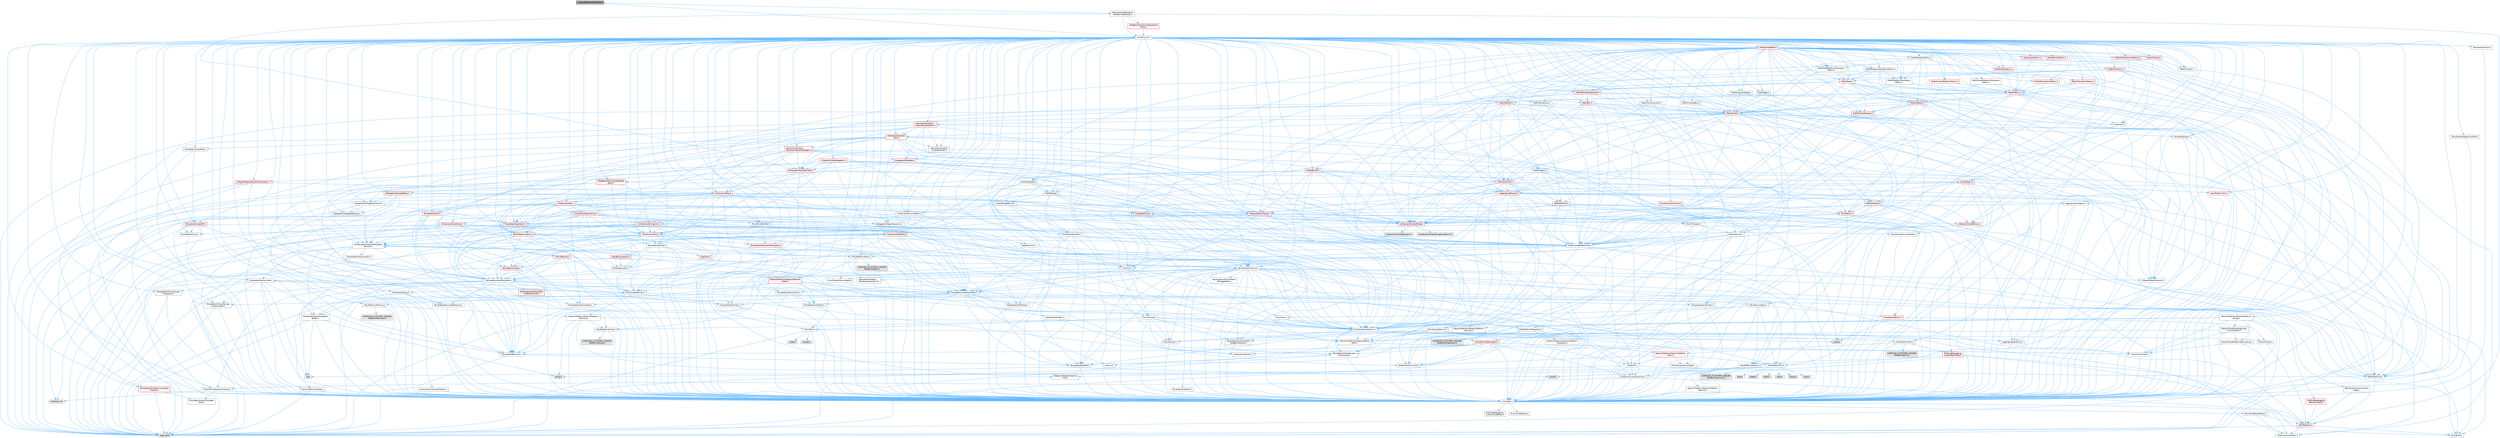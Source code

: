 digraph "AndroidPlatformTextField.h"
{
 // INTERACTIVE_SVG=YES
 // LATEX_PDF_SIZE
  bgcolor="transparent";
  edge [fontname=Helvetica,fontsize=10,labelfontname=Helvetica,labelfontsize=10];
  node [fontname=Helvetica,fontsize=10,shape=box,height=0.2,width=0.4];
  Node1 [id="Node000001",label="AndroidPlatformTextField.h",height=0.2,width=0.4,color="gray40", fillcolor="grey60", style="filled", fontcolor="black",tooltip=" "];
  Node1 -> Node2 [id="edge1_Node000001_Node000002",color="steelblue1",style="solid",tooltip=" "];
  Node2 [id="Node000002",label="CoreMinimal.h",height=0.2,width=0.4,color="grey40", fillcolor="white", style="filled",URL="$d7/d67/CoreMinimal_8h.html",tooltip=" "];
  Node2 -> Node3 [id="edge2_Node000002_Node000003",color="steelblue1",style="solid",tooltip=" "];
  Node3 [id="Node000003",label="CoreTypes.h",height=0.2,width=0.4,color="grey40", fillcolor="white", style="filled",URL="$dc/dec/CoreTypes_8h.html",tooltip=" "];
  Node3 -> Node4 [id="edge3_Node000003_Node000004",color="steelblue1",style="solid",tooltip=" "];
  Node4 [id="Node000004",label="HAL/Platform.h",height=0.2,width=0.4,color="red", fillcolor="#FFF0F0", style="filled",URL="$d9/dd0/Platform_8h.html",tooltip=" "];
  Node4 -> Node5 [id="edge4_Node000004_Node000005",color="steelblue1",style="solid",tooltip=" "];
  Node5 [id="Node000005",label="Misc/Build.h",height=0.2,width=0.4,color="grey40", fillcolor="white", style="filled",URL="$d3/dbb/Build_8h.html",tooltip=" "];
  Node4 -> Node7 [id="edge5_Node000004_Node000007",color="steelblue1",style="solid",tooltip=" "];
  Node7 [id="Node000007",label="type_traits",height=0.2,width=0.4,color="grey60", fillcolor="#E0E0E0", style="filled",tooltip=" "];
  Node4 -> Node8 [id="edge6_Node000004_Node000008",color="steelblue1",style="solid",tooltip=" "];
  Node8 [id="Node000008",label="PreprocessorHelpers.h",height=0.2,width=0.4,color="grey40", fillcolor="white", style="filled",URL="$db/ddb/PreprocessorHelpers_8h.html",tooltip=" "];
  Node3 -> Node14 [id="edge7_Node000003_Node000014",color="steelblue1",style="solid",tooltip=" "];
  Node14 [id="Node000014",label="ProfilingDebugging\l/UMemoryDefines.h",height=0.2,width=0.4,color="grey40", fillcolor="white", style="filled",URL="$d2/da2/UMemoryDefines_8h.html",tooltip=" "];
  Node3 -> Node15 [id="edge8_Node000003_Node000015",color="steelblue1",style="solid",tooltip=" "];
  Node15 [id="Node000015",label="Misc/CoreMiscDefines.h",height=0.2,width=0.4,color="grey40", fillcolor="white", style="filled",URL="$da/d38/CoreMiscDefines_8h.html",tooltip=" "];
  Node15 -> Node4 [id="edge9_Node000015_Node000004",color="steelblue1",style="solid",tooltip=" "];
  Node15 -> Node8 [id="edge10_Node000015_Node000008",color="steelblue1",style="solid",tooltip=" "];
  Node3 -> Node16 [id="edge11_Node000003_Node000016",color="steelblue1",style="solid",tooltip=" "];
  Node16 [id="Node000016",label="Misc/CoreDefines.h",height=0.2,width=0.4,color="grey40", fillcolor="white", style="filled",URL="$d3/dd2/CoreDefines_8h.html",tooltip=" "];
  Node2 -> Node17 [id="edge12_Node000002_Node000017",color="steelblue1",style="solid",tooltip=" "];
  Node17 [id="Node000017",label="CoreFwd.h",height=0.2,width=0.4,color="grey40", fillcolor="white", style="filled",URL="$d1/d1e/CoreFwd_8h.html",tooltip=" "];
  Node17 -> Node3 [id="edge13_Node000017_Node000003",color="steelblue1",style="solid",tooltip=" "];
  Node17 -> Node18 [id="edge14_Node000017_Node000018",color="steelblue1",style="solid",tooltip=" "];
  Node18 [id="Node000018",label="Containers/ContainersFwd.h",height=0.2,width=0.4,color="grey40", fillcolor="white", style="filled",URL="$d4/d0a/ContainersFwd_8h.html",tooltip=" "];
  Node18 -> Node4 [id="edge15_Node000018_Node000004",color="steelblue1",style="solid",tooltip=" "];
  Node18 -> Node3 [id="edge16_Node000018_Node000003",color="steelblue1",style="solid",tooltip=" "];
  Node18 -> Node19 [id="edge17_Node000018_Node000019",color="steelblue1",style="solid",tooltip=" "];
  Node19 [id="Node000019",label="Traits/IsContiguousContainer.h",height=0.2,width=0.4,color="grey40", fillcolor="white", style="filled",URL="$d5/d3c/IsContiguousContainer_8h.html",tooltip=" "];
  Node19 -> Node3 [id="edge18_Node000019_Node000003",color="steelblue1",style="solid",tooltip=" "];
  Node19 -> Node20 [id="edge19_Node000019_Node000020",color="steelblue1",style="solid",tooltip=" "];
  Node20 [id="Node000020",label="Misc/StaticAssertComplete\lType.h",height=0.2,width=0.4,color="grey40", fillcolor="white", style="filled",URL="$d5/d4e/StaticAssertCompleteType_8h.html",tooltip=" "];
  Node19 -> Node21 [id="edge20_Node000019_Node000021",color="steelblue1",style="solid",tooltip=" "];
  Node21 [id="Node000021",label="initializer_list",height=0.2,width=0.4,color="grey60", fillcolor="#E0E0E0", style="filled",tooltip=" "];
  Node17 -> Node22 [id="edge21_Node000017_Node000022",color="steelblue1",style="solid",tooltip=" "];
  Node22 [id="Node000022",label="Math/MathFwd.h",height=0.2,width=0.4,color="grey40", fillcolor="white", style="filled",URL="$d2/d10/MathFwd_8h.html",tooltip=" "];
  Node22 -> Node4 [id="edge22_Node000022_Node000004",color="steelblue1",style="solid",tooltip=" "];
  Node17 -> Node23 [id="edge23_Node000017_Node000023",color="steelblue1",style="solid",tooltip=" "];
  Node23 [id="Node000023",label="UObject/UObjectHierarchy\lFwd.h",height=0.2,width=0.4,color="grey40", fillcolor="white", style="filled",URL="$d3/d13/UObjectHierarchyFwd_8h.html",tooltip=" "];
  Node2 -> Node23 [id="edge24_Node000002_Node000023",color="steelblue1",style="solid",tooltip=" "];
  Node2 -> Node18 [id="edge25_Node000002_Node000018",color="steelblue1",style="solid",tooltip=" "];
  Node2 -> Node24 [id="edge26_Node000002_Node000024",color="steelblue1",style="solid",tooltip=" "];
  Node24 [id="Node000024",label="Misc/VarArgs.h",height=0.2,width=0.4,color="grey40", fillcolor="white", style="filled",URL="$d5/d6f/VarArgs_8h.html",tooltip=" "];
  Node24 -> Node3 [id="edge27_Node000024_Node000003",color="steelblue1",style="solid",tooltip=" "];
  Node2 -> Node25 [id="edge28_Node000002_Node000025",color="steelblue1",style="solid",tooltip=" "];
  Node25 [id="Node000025",label="Logging/LogVerbosity.h",height=0.2,width=0.4,color="grey40", fillcolor="white", style="filled",URL="$d2/d8f/LogVerbosity_8h.html",tooltip=" "];
  Node25 -> Node3 [id="edge29_Node000025_Node000003",color="steelblue1",style="solid",tooltip=" "];
  Node2 -> Node26 [id="edge30_Node000002_Node000026",color="steelblue1",style="solid",tooltip=" "];
  Node26 [id="Node000026",label="Misc/OutputDevice.h",height=0.2,width=0.4,color="grey40", fillcolor="white", style="filled",URL="$d7/d32/OutputDevice_8h.html",tooltip=" "];
  Node26 -> Node17 [id="edge31_Node000026_Node000017",color="steelblue1",style="solid",tooltip=" "];
  Node26 -> Node3 [id="edge32_Node000026_Node000003",color="steelblue1",style="solid",tooltip=" "];
  Node26 -> Node25 [id="edge33_Node000026_Node000025",color="steelblue1",style="solid",tooltip=" "];
  Node26 -> Node24 [id="edge34_Node000026_Node000024",color="steelblue1",style="solid",tooltip=" "];
  Node26 -> Node27 [id="edge35_Node000026_Node000027",color="steelblue1",style="solid",tooltip=" "];
  Node27 [id="Node000027",label="Templates/IsArrayOrRefOf\lTypeByPredicate.h",height=0.2,width=0.4,color="grey40", fillcolor="white", style="filled",URL="$d6/da1/IsArrayOrRefOfTypeByPredicate_8h.html",tooltip=" "];
  Node27 -> Node3 [id="edge36_Node000027_Node000003",color="steelblue1",style="solid",tooltip=" "];
  Node26 -> Node28 [id="edge37_Node000026_Node000028",color="steelblue1",style="solid",tooltip=" "];
  Node28 [id="Node000028",label="Templates/IsValidVariadic\lFunctionArg.h",height=0.2,width=0.4,color="grey40", fillcolor="white", style="filled",URL="$d0/dc8/IsValidVariadicFunctionArg_8h.html",tooltip=" "];
  Node28 -> Node3 [id="edge38_Node000028_Node000003",color="steelblue1",style="solid",tooltip=" "];
  Node28 -> Node29 [id="edge39_Node000028_Node000029",color="steelblue1",style="solid",tooltip=" "];
  Node29 [id="Node000029",label="IsEnum.h",height=0.2,width=0.4,color="grey40", fillcolor="white", style="filled",URL="$d4/de5/IsEnum_8h.html",tooltip=" "];
  Node28 -> Node7 [id="edge40_Node000028_Node000007",color="steelblue1",style="solid",tooltip=" "];
  Node26 -> Node30 [id="edge41_Node000026_Node000030",color="steelblue1",style="solid",tooltip=" "];
  Node30 [id="Node000030",label="Traits/IsCharEncodingCompatible\lWith.h",height=0.2,width=0.4,color="grey40", fillcolor="white", style="filled",URL="$df/dd1/IsCharEncodingCompatibleWith_8h.html",tooltip=" "];
  Node30 -> Node7 [id="edge42_Node000030_Node000007",color="steelblue1",style="solid",tooltip=" "];
  Node30 -> Node31 [id="edge43_Node000030_Node000031",color="steelblue1",style="solid",tooltip=" "];
  Node31 [id="Node000031",label="Traits/IsCharType.h",height=0.2,width=0.4,color="grey40", fillcolor="white", style="filled",URL="$db/d51/IsCharType_8h.html",tooltip=" "];
  Node31 -> Node3 [id="edge44_Node000031_Node000003",color="steelblue1",style="solid",tooltip=" "];
  Node2 -> Node32 [id="edge45_Node000002_Node000032",color="steelblue1",style="solid",tooltip=" "];
  Node32 [id="Node000032",label="HAL/PlatformCrt.h",height=0.2,width=0.4,color="grey40", fillcolor="white", style="filled",URL="$d8/d75/PlatformCrt_8h.html",tooltip=" "];
  Node32 -> Node33 [id="edge46_Node000032_Node000033",color="steelblue1",style="solid",tooltip=" "];
  Node33 [id="Node000033",label="new",height=0.2,width=0.4,color="grey60", fillcolor="#E0E0E0", style="filled",tooltip=" "];
  Node32 -> Node34 [id="edge47_Node000032_Node000034",color="steelblue1",style="solid",tooltip=" "];
  Node34 [id="Node000034",label="wchar.h",height=0.2,width=0.4,color="grey60", fillcolor="#E0E0E0", style="filled",tooltip=" "];
  Node32 -> Node35 [id="edge48_Node000032_Node000035",color="steelblue1",style="solid",tooltip=" "];
  Node35 [id="Node000035",label="stddef.h",height=0.2,width=0.4,color="grey60", fillcolor="#E0E0E0", style="filled",tooltip=" "];
  Node32 -> Node36 [id="edge49_Node000032_Node000036",color="steelblue1",style="solid",tooltip=" "];
  Node36 [id="Node000036",label="stdlib.h",height=0.2,width=0.4,color="grey60", fillcolor="#E0E0E0", style="filled",tooltip=" "];
  Node32 -> Node37 [id="edge50_Node000032_Node000037",color="steelblue1",style="solid",tooltip=" "];
  Node37 [id="Node000037",label="stdio.h",height=0.2,width=0.4,color="grey60", fillcolor="#E0E0E0", style="filled",tooltip=" "];
  Node32 -> Node38 [id="edge51_Node000032_Node000038",color="steelblue1",style="solid",tooltip=" "];
  Node38 [id="Node000038",label="stdarg.h",height=0.2,width=0.4,color="grey60", fillcolor="#E0E0E0", style="filled",tooltip=" "];
  Node32 -> Node39 [id="edge52_Node000032_Node000039",color="steelblue1",style="solid",tooltip=" "];
  Node39 [id="Node000039",label="math.h",height=0.2,width=0.4,color="grey60", fillcolor="#E0E0E0", style="filled",tooltip=" "];
  Node32 -> Node40 [id="edge53_Node000032_Node000040",color="steelblue1",style="solid",tooltip=" "];
  Node40 [id="Node000040",label="float.h",height=0.2,width=0.4,color="grey60", fillcolor="#E0E0E0", style="filled",tooltip=" "];
  Node32 -> Node41 [id="edge54_Node000032_Node000041",color="steelblue1",style="solid",tooltip=" "];
  Node41 [id="Node000041",label="string.h",height=0.2,width=0.4,color="grey60", fillcolor="#E0E0E0", style="filled",tooltip=" "];
  Node2 -> Node42 [id="edge55_Node000002_Node000042",color="steelblue1",style="solid",tooltip=" "];
  Node42 [id="Node000042",label="HAL/PlatformMisc.h",height=0.2,width=0.4,color="grey40", fillcolor="white", style="filled",URL="$d0/df5/PlatformMisc_8h.html",tooltip=" "];
  Node42 -> Node3 [id="edge56_Node000042_Node000003",color="steelblue1",style="solid",tooltip=" "];
  Node42 -> Node43 [id="edge57_Node000042_Node000043",color="steelblue1",style="solid",tooltip=" "];
  Node43 [id="Node000043",label="GenericPlatform/GenericPlatform\lMisc.h",height=0.2,width=0.4,color="red", fillcolor="#FFF0F0", style="filled",URL="$db/d9a/GenericPlatformMisc_8h.html",tooltip=" "];
  Node43 -> Node17 [id="edge58_Node000043_Node000017",color="steelblue1",style="solid",tooltip=" "];
  Node43 -> Node3 [id="edge59_Node000043_Node000003",color="steelblue1",style="solid",tooltip=" "];
  Node43 -> Node32 [id="edge60_Node000043_Node000032",color="steelblue1",style="solid",tooltip=" "];
  Node43 -> Node47 [id="edge61_Node000043_Node000047",color="steelblue1",style="solid",tooltip=" "];
  Node47 [id="Node000047",label="Math/NumericLimits.h",height=0.2,width=0.4,color="grey40", fillcolor="white", style="filled",URL="$df/d1b/NumericLimits_8h.html",tooltip=" "];
  Node47 -> Node3 [id="edge62_Node000047_Node000003",color="steelblue1",style="solid",tooltip=" "];
  Node43 -> Node48 [id="edge63_Node000043_Node000048",color="steelblue1",style="solid",tooltip=" "];
  Node48 [id="Node000048",label="Misc/CompressionFlags.h",height=0.2,width=0.4,color="grey40", fillcolor="white", style="filled",URL="$d9/d76/CompressionFlags_8h.html",tooltip=" "];
  Node42 -> Node52 [id="edge64_Node000042_Node000052",color="steelblue1",style="solid",tooltip=" "];
  Node52 [id="Node000052",label="COMPILED_PLATFORM_HEADER\l(PlatformMisc.h)",height=0.2,width=0.4,color="grey60", fillcolor="#E0E0E0", style="filled",tooltip=" "];
  Node42 -> Node53 [id="edge65_Node000042_Node000053",color="steelblue1",style="solid",tooltip=" "];
  Node53 [id="Node000053",label="ProfilingDebugging\l/CpuProfilerTrace.h",height=0.2,width=0.4,color="red", fillcolor="#FFF0F0", style="filled",URL="$da/dcb/CpuProfilerTrace_8h.html",tooltip=" "];
  Node53 -> Node3 [id="edge66_Node000053_Node000003",color="steelblue1",style="solid",tooltip=" "];
  Node53 -> Node18 [id="edge67_Node000053_Node000018",color="steelblue1",style="solid",tooltip=" "];
  Node53 -> Node54 [id="edge68_Node000053_Node000054",color="steelblue1",style="solid",tooltip=" "];
  Node54 [id="Node000054",label="HAL/PlatformAtomics.h",height=0.2,width=0.4,color="grey40", fillcolor="white", style="filled",URL="$d3/d36/PlatformAtomics_8h.html",tooltip=" "];
  Node54 -> Node3 [id="edge69_Node000054_Node000003",color="steelblue1",style="solid",tooltip=" "];
  Node54 -> Node55 [id="edge70_Node000054_Node000055",color="steelblue1",style="solid",tooltip=" "];
  Node55 [id="Node000055",label="GenericPlatform/GenericPlatform\lAtomics.h",height=0.2,width=0.4,color="grey40", fillcolor="white", style="filled",URL="$da/d72/GenericPlatformAtomics_8h.html",tooltip=" "];
  Node55 -> Node3 [id="edge71_Node000055_Node000003",color="steelblue1",style="solid",tooltip=" "];
  Node54 -> Node56 [id="edge72_Node000054_Node000056",color="steelblue1",style="solid",tooltip=" "];
  Node56 [id="Node000056",label="COMPILED_PLATFORM_HEADER\l(PlatformAtomics.h)",height=0.2,width=0.4,color="grey60", fillcolor="#E0E0E0", style="filled",tooltip=" "];
  Node53 -> Node8 [id="edge73_Node000053_Node000008",color="steelblue1",style="solid",tooltip=" "];
  Node53 -> Node5 [id="edge74_Node000053_Node000005",color="steelblue1",style="solid",tooltip=" "];
  Node2 -> Node61 [id="edge75_Node000002_Node000061",color="steelblue1",style="solid",tooltip=" "];
  Node61 [id="Node000061",label="Misc/AssertionMacros.h",height=0.2,width=0.4,color="grey40", fillcolor="white", style="filled",URL="$d0/dfa/AssertionMacros_8h.html",tooltip=" "];
  Node61 -> Node3 [id="edge76_Node000061_Node000003",color="steelblue1",style="solid",tooltip=" "];
  Node61 -> Node4 [id="edge77_Node000061_Node000004",color="steelblue1",style="solid",tooltip=" "];
  Node61 -> Node42 [id="edge78_Node000061_Node000042",color="steelblue1",style="solid",tooltip=" "];
  Node61 -> Node8 [id="edge79_Node000061_Node000008",color="steelblue1",style="solid",tooltip=" "];
  Node61 -> Node62 [id="edge80_Node000061_Node000062",color="steelblue1",style="solid",tooltip=" "];
  Node62 [id="Node000062",label="Templates/EnableIf.h",height=0.2,width=0.4,color="grey40", fillcolor="white", style="filled",URL="$d7/d60/EnableIf_8h.html",tooltip=" "];
  Node62 -> Node3 [id="edge81_Node000062_Node000003",color="steelblue1",style="solid",tooltip=" "];
  Node61 -> Node27 [id="edge82_Node000061_Node000027",color="steelblue1",style="solid",tooltip=" "];
  Node61 -> Node28 [id="edge83_Node000061_Node000028",color="steelblue1",style="solid",tooltip=" "];
  Node61 -> Node30 [id="edge84_Node000061_Node000030",color="steelblue1",style="solid",tooltip=" "];
  Node61 -> Node24 [id="edge85_Node000061_Node000024",color="steelblue1",style="solid",tooltip=" "];
  Node61 -> Node63 [id="edge86_Node000061_Node000063",color="steelblue1",style="solid",tooltip=" "];
  Node63 [id="Node000063",label="String/FormatStringSan.h",height=0.2,width=0.4,color="red", fillcolor="#FFF0F0", style="filled",URL="$d3/d8b/FormatStringSan_8h.html",tooltip=" "];
  Node63 -> Node7 [id="edge87_Node000063_Node000007",color="steelblue1",style="solid",tooltip=" "];
  Node63 -> Node3 [id="edge88_Node000063_Node000003",color="steelblue1",style="solid",tooltip=" "];
  Node63 -> Node64 [id="edge89_Node000063_Node000064",color="steelblue1",style="solid",tooltip=" "];
  Node64 [id="Node000064",label="Templates/Requires.h",height=0.2,width=0.4,color="grey40", fillcolor="white", style="filled",URL="$dc/d96/Requires_8h.html",tooltip=" "];
  Node64 -> Node62 [id="edge90_Node000064_Node000062",color="steelblue1",style="solid",tooltip=" "];
  Node64 -> Node7 [id="edge91_Node000064_Node000007",color="steelblue1",style="solid",tooltip=" "];
  Node63 -> Node65 [id="edge92_Node000063_Node000065",color="steelblue1",style="solid",tooltip=" "];
  Node65 [id="Node000065",label="Templates/Identity.h",height=0.2,width=0.4,color="grey40", fillcolor="white", style="filled",URL="$d0/dd5/Identity_8h.html",tooltip=" "];
  Node63 -> Node28 [id="edge93_Node000063_Node000028",color="steelblue1",style="solid",tooltip=" "];
  Node63 -> Node31 [id="edge94_Node000063_Node000031",color="steelblue1",style="solid",tooltip=" "];
  Node63 -> Node18 [id="edge95_Node000063_Node000018",color="steelblue1",style="solid",tooltip=" "];
  Node61 -> Node69 [id="edge96_Node000061_Node000069",color="steelblue1",style="solid",tooltip=" "];
  Node69 [id="Node000069",label="atomic",height=0.2,width=0.4,color="grey60", fillcolor="#E0E0E0", style="filled",tooltip=" "];
  Node2 -> Node70 [id="edge97_Node000002_Node000070",color="steelblue1",style="solid",tooltip=" "];
  Node70 [id="Node000070",label="Templates/IsPointer.h",height=0.2,width=0.4,color="grey40", fillcolor="white", style="filled",URL="$d7/d05/IsPointer_8h.html",tooltip=" "];
  Node70 -> Node3 [id="edge98_Node000070_Node000003",color="steelblue1",style="solid",tooltip=" "];
  Node2 -> Node71 [id="edge99_Node000002_Node000071",color="steelblue1",style="solid",tooltip=" "];
  Node71 [id="Node000071",label="HAL/PlatformMemory.h",height=0.2,width=0.4,color="grey40", fillcolor="white", style="filled",URL="$de/d68/PlatformMemory_8h.html",tooltip=" "];
  Node71 -> Node3 [id="edge100_Node000071_Node000003",color="steelblue1",style="solid",tooltip=" "];
  Node71 -> Node72 [id="edge101_Node000071_Node000072",color="steelblue1",style="solid",tooltip=" "];
  Node72 [id="Node000072",label="GenericPlatform/GenericPlatform\lMemory.h",height=0.2,width=0.4,color="grey40", fillcolor="white", style="filled",URL="$dd/d22/GenericPlatformMemory_8h.html",tooltip=" "];
  Node72 -> Node17 [id="edge102_Node000072_Node000017",color="steelblue1",style="solid",tooltip=" "];
  Node72 -> Node3 [id="edge103_Node000072_Node000003",color="steelblue1",style="solid",tooltip=" "];
  Node72 -> Node73 [id="edge104_Node000072_Node000073",color="steelblue1",style="solid",tooltip=" "];
  Node73 [id="Node000073",label="HAL/PlatformString.h",height=0.2,width=0.4,color="grey40", fillcolor="white", style="filled",URL="$db/db5/PlatformString_8h.html",tooltip=" "];
  Node73 -> Node3 [id="edge105_Node000073_Node000003",color="steelblue1",style="solid",tooltip=" "];
  Node73 -> Node74 [id="edge106_Node000073_Node000074",color="steelblue1",style="solid",tooltip=" "];
  Node74 [id="Node000074",label="COMPILED_PLATFORM_HEADER\l(PlatformString.h)",height=0.2,width=0.4,color="grey60", fillcolor="#E0E0E0", style="filled",tooltip=" "];
  Node72 -> Node41 [id="edge107_Node000072_Node000041",color="steelblue1",style="solid",tooltip=" "];
  Node72 -> Node34 [id="edge108_Node000072_Node000034",color="steelblue1",style="solid",tooltip=" "];
  Node71 -> Node75 [id="edge109_Node000071_Node000075",color="steelblue1",style="solid",tooltip=" "];
  Node75 [id="Node000075",label="COMPILED_PLATFORM_HEADER\l(PlatformMemory.h)",height=0.2,width=0.4,color="grey60", fillcolor="#E0E0E0", style="filled",tooltip=" "];
  Node2 -> Node54 [id="edge110_Node000002_Node000054",color="steelblue1",style="solid",tooltip=" "];
  Node2 -> Node76 [id="edge111_Node000002_Node000076",color="steelblue1",style="solid",tooltip=" "];
  Node76 [id="Node000076",label="Misc/Exec.h",height=0.2,width=0.4,color="grey40", fillcolor="white", style="filled",URL="$de/ddb/Exec_8h.html",tooltip=" "];
  Node76 -> Node3 [id="edge112_Node000076_Node000003",color="steelblue1",style="solid",tooltip=" "];
  Node76 -> Node61 [id="edge113_Node000076_Node000061",color="steelblue1",style="solid",tooltip=" "];
  Node2 -> Node77 [id="edge114_Node000002_Node000077",color="steelblue1",style="solid",tooltip=" "];
  Node77 [id="Node000077",label="HAL/MemoryBase.h",height=0.2,width=0.4,color="grey40", fillcolor="white", style="filled",URL="$d6/d9f/MemoryBase_8h.html",tooltip=" "];
  Node77 -> Node3 [id="edge115_Node000077_Node000003",color="steelblue1",style="solid",tooltip=" "];
  Node77 -> Node54 [id="edge116_Node000077_Node000054",color="steelblue1",style="solid",tooltip=" "];
  Node77 -> Node32 [id="edge117_Node000077_Node000032",color="steelblue1",style="solid",tooltip=" "];
  Node77 -> Node76 [id="edge118_Node000077_Node000076",color="steelblue1",style="solid",tooltip=" "];
  Node77 -> Node26 [id="edge119_Node000077_Node000026",color="steelblue1",style="solid",tooltip=" "];
  Node77 -> Node78 [id="edge120_Node000077_Node000078",color="steelblue1",style="solid",tooltip=" "];
  Node78 [id="Node000078",label="Templates/Atomic.h",height=0.2,width=0.4,color="red", fillcolor="#FFF0F0", style="filled",URL="$d3/d91/Atomic_8h.html",tooltip=" "];
  Node78 -> Node86 [id="edge121_Node000078_Node000086",color="steelblue1",style="solid",tooltip=" "];
  Node86 [id="Node000086",label="Traits/IntType.h",height=0.2,width=0.4,color="grey40", fillcolor="white", style="filled",URL="$d7/deb/IntType_8h.html",tooltip=" "];
  Node86 -> Node4 [id="edge122_Node000086_Node000004",color="steelblue1",style="solid",tooltip=" "];
  Node78 -> Node69 [id="edge123_Node000078_Node000069",color="steelblue1",style="solid",tooltip=" "];
  Node2 -> Node87 [id="edge124_Node000002_Node000087",color="steelblue1",style="solid",tooltip=" "];
  Node87 [id="Node000087",label="HAL/UnrealMemory.h",height=0.2,width=0.4,color="grey40", fillcolor="white", style="filled",URL="$d9/d96/UnrealMemory_8h.html",tooltip=" "];
  Node87 -> Node3 [id="edge125_Node000087_Node000003",color="steelblue1",style="solid",tooltip=" "];
  Node87 -> Node72 [id="edge126_Node000087_Node000072",color="steelblue1",style="solid",tooltip=" "];
  Node87 -> Node77 [id="edge127_Node000087_Node000077",color="steelblue1",style="solid",tooltip=" "];
  Node87 -> Node71 [id="edge128_Node000087_Node000071",color="steelblue1",style="solid",tooltip=" "];
  Node87 -> Node88 [id="edge129_Node000087_Node000088",color="steelblue1",style="solid",tooltip=" "];
  Node88 [id="Node000088",label="ProfilingDebugging\l/MemoryTrace.h",height=0.2,width=0.4,color="red", fillcolor="#FFF0F0", style="filled",URL="$da/dd7/MemoryTrace_8h.html",tooltip=" "];
  Node88 -> Node4 [id="edge130_Node000088_Node000004",color="steelblue1",style="solid",tooltip=" "];
  Node87 -> Node70 [id="edge131_Node000087_Node000070",color="steelblue1",style="solid",tooltip=" "];
  Node2 -> Node89 [id="edge132_Node000002_Node000089",color="steelblue1",style="solid",tooltip=" "];
  Node89 [id="Node000089",label="Templates/IsArithmetic.h",height=0.2,width=0.4,color="grey40", fillcolor="white", style="filled",URL="$d2/d5d/IsArithmetic_8h.html",tooltip=" "];
  Node89 -> Node3 [id="edge133_Node000089_Node000003",color="steelblue1",style="solid",tooltip=" "];
  Node2 -> Node83 [id="edge134_Node000002_Node000083",color="steelblue1",style="solid",tooltip=" "];
  Node83 [id="Node000083",label="Templates/AndOrNot.h",height=0.2,width=0.4,color="grey40", fillcolor="white", style="filled",URL="$db/d0a/AndOrNot_8h.html",tooltip=" "];
  Node83 -> Node3 [id="edge135_Node000083_Node000003",color="steelblue1",style="solid",tooltip=" "];
  Node2 -> Node90 [id="edge136_Node000002_Node000090",color="steelblue1",style="solid",tooltip=" "];
  Node90 [id="Node000090",label="Templates/IsPODType.h",height=0.2,width=0.4,color="grey40", fillcolor="white", style="filled",URL="$d7/db1/IsPODType_8h.html",tooltip=" "];
  Node90 -> Node3 [id="edge137_Node000090_Node000003",color="steelblue1",style="solid",tooltip=" "];
  Node2 -> Node91 [id="edge138_Node000002_Node000091",color="steelblue1",style="solid",tooltip=" "];
  Node91 [id="Node000091",label="Templates/IsUECoreType.h",height=0.2,width=0.4,color="grey40", fillcolor="white", style="filled",URL="$d1/db8/IsUECoreType_8h.html",tooltip=" "];
  Node91 -> Node3 [id="edge139_Node000091_Node000003",color="steelblue1",style="solid",tooltip=" "];
  Node91 -> Node7 [id="edge140_Node000091_Node000007",color="steelblue1",style="solid",tooltip=" "];
  Node2 -> Node84 [id="edge141_Node000002_Node000084",color="steelblue1",style="solid",tooltip=" "];
  Node84 [id="Node000084",label="Templates/IsTriviallyCopy\lConstructible.h",height=0.2,width=0.4,color="grey40", fillcolor="white", style="filled",URL="$d3/d78/IsTriviallyCopyConstructible_8h.html",tooltip=" "];
  Node84 -> Node3 [id="edge142_Node000084_Node000003",color="steelblue1",style="solid",tooltip=" "];
  Node84 -> Node7 [id="edge143_Node000084_Node000007",color="steelblue1",style="solid",tooltip=" "];
  Node2 -> Node92 [id="edge144_Node000002_Node000092",color="steelblue1",style="solid",tooltip=" "];
  Node92 [id="Node000092",label="Templates/UnrealTypeTraits.h",height=0.2,width=0.4,color="grey40", fillcolor="white", style="filled",URL="$d2/d2d/UnrealTypeTraits_8h.html",tooltip=" "];
  Node92 -> Node3 [id="edge145_Node000092_Node000003",color="steelblue1",style="solid",tooltip=" "];
  Node92 -> Node70 [id="edge146_Node000092_Node000070",color="steelblue1",style="solid",tooltip=" "];
  Node92 -> Node61 [id="edge147_Node000092_Node000061",color="steelblue1",style="solid",tooltip=" "];
  Node92 -> Node83 [id="edge148_Node000092_Node000083",color="steelblue1",style="solid",tooltip=" "];
  Node92 -> Node62 [id="edge149_Node000092_Node000062",color="steelblue1",style="solid",tooltip=" "];
  Node92 -> Node89 [id="edge150_Node000092_Node000089",color="steelblue1",style="solid",tooltip=" "];
  Node92 -> Node29 [id="edge151_Node000092_Node000029",color="steelblue1",style="solid",tooltip=" "];
  Node92 -> Node93 [id="edge152_Node000092_Node000093",color="steelblue1",style="solid",tooltip=" "];
  Node93 [id="Node000093",label="Templates/Models.h",height=0.2,width=0.4,color="grey40", fillcolor="white", style="filled",URL="$d3/d0c/Models_8h.html",tooltip=" "];
  Node93 -> Node65 [id="edge153_Node000093_Node000065",color="steelblue1",style="solid",tooltip=" "];
  Node92 -> Node90 [id="edge154_Node000092_Node000090",color="steelblue1",style="solid",tooltip=" "];
  Node92 -> Node91 [id="edge155_Node000092_Node000091",color="steelblue1",style="solid",tooltip=" "];
  Node92 -> Node84 [id="edge156_Node000092_Node000084",color="steelblue1",style="solid",tooltip=" "];
  Node2 -> Node62 [id="edge157_Node000002_Node000062",color="steelblue1",style="solid",tooltip=" "];
  Node2 -> Node94 [id="edge158_Node000002_Node000094",color="steelblue1",style="solid",tooltip=" "];
  Node94 [id="Node000094",label="Templates/RemoveReference.h",height=0.2,width=0.4,color="grey40", fillcolor="white", style="filled",URL="$da/dbe/RemoveReference_8h.html",tooltip=" "];
  Node94 -> Node3 [id="edge159_Node000094_Node000003",color="steelblue1",style="solid",tooltip=" "];
  Node2 -> Node95 [id="edge160_Node000002_Node000095",color="steelblue1",style="solid",tooltip=" "];
  Node95 [id="Node000095",label="Templates/IntegralConstant.h",height=0.2,width=0.4,color="grey40", fillcolor="white", style="filled",URL="$db/d1b/IntegralConstant_8h.html",tooltip=" "];
  Node95 -> Node3 [id="edge161_Node000095_Node000003",color="steelblue1",style="solid",tooltip=" "];
  Node2 -> Node96 [id="edge162_Node000002_Node000096",color="steelblue1",style="solid",tooltip=" "];
  Node96 [id="Node000096",label="Templates/IsClass.h",height=0.2,width=0.4,color="grey40", fillcolor="white", style="filled",URL="$db/dcb/IsClass_8h.html",tooltip=" "];
  Node96 -> Node3 [id="edge163_Node000096_Node000003",color="steelblue1",style="solid",tooltip=" "];
  Node2 -> Node97 [id="edge164_Node000002_Node000097",color="steelblue1",style="solid",tooltip=" "];
  Node97 [id="Node000097",label="Templates/TypeCompatible\lBytes.h",height=0.2,width=0.4,color="grey40", fillcolor="white", style="filled",URL="$df/d0a/TypeCompatibleBytes_8h.html",tooltip=" "];
  Node97 -> Node3 [id="edge165_Node000097_Node000003",color="steelblue1",style="solid",tooltip=" "];
  Node97 -> Node41 [id="edge166_Node000097_Node000041",color="steelblue1",style="solid",tooltip=" "];
  Node97 -> Node33 [id="edge167_Node000097_Node000033",color="steelblue1",style="solid",tooltip=" "];
  Node97 -> Node7 [id="edge168_Node000097_Node000007",color="steelblue1",style="solid",tooltip=" "];
  Node2 -> Node19 [id="edge169_Node000002_Node000019",color="steelblue1",style="solid",tooltip=" "];
  Node2 -> Node98 [id="edge170_Node000002_Node000098",color="steelblue1",style="solid",tooltip=" "];
  Node98 [id="Node000098",label="Templates/UnrealTemplate.h",height=0.2,width=0.4,color="grey40", fillcolor="white", style="filled",URL="$d4/d24/UnrealTemplate_8h.html",tooltip=" "];
  Node98 -> Node3 [id="edge171_Node000098_Node000003",color="steelblue1",style="solid",tooltip=" "];
  Node98 -> Node70 [id="edge172_Node000098_Node000070",color="steelblue1",style="solid",tooltip=" "];
  Node98 -> Node87 [id="edge173_Node000098_Node000087",color="steelblue1",style="solid",tooltip=" "];
  Node98 -> Node99 [id="edge174_Node000098_Node000099",color="steelblue1",style="solid",tooltip=" "];
  Node99 [id="Node000099",label="Templates/CopyQualifiers\lAndRefsFromTo.h",height=0.2,width=0.4,color="red", fillcolor="#FFF0F0", style="filled",URL="$d3/db3/CopyQualifiersAndRefsFromTo_8h.html",tooltip=" "];
  Node98 -> Node92 [id="edge175_Node000098_Node000092",color="steelblue1",style="solid",tooltip=" "];
  Node98 -> Node94 [id="edge176_Node000098_Node000094",color="steelblue1",style="solid",tooltip=" "];
  Node98 -> Node64 [id="edge177_Node000098_Node000064",color="steelblue1",style="solid",tooltip=" "];
  Node98 -> Node97 [id="edge178_Node000098_Node000097",color="steelblue1",style="solid",tooltip=" "];
  Node98 -> Node65 [id="edge179_Node000098_Node000065",color="steelblue1",style="solid",tooltip=" "];
  Node98 -> Node19 [id="edge180_Node000098_Node000019",color="steelblue1",style="solid",tooltip=" "];
  Node98 -> Node101 [id="edge181_Node000098_Node000101",color="steelblue1",style="solid",tooltip=" "];
  Node101 [id="Node000101",label="Traits/UseBitwiseSwap.h",height=0.2,width=0.4,color="grey40", fillcolor="white", style="filled",URL="$db/df3/UseBitwiseSwap_8h.html",tooltip=" "];
  Node101 -> Node3 [id="edge182_Node000101_Node000003",color="steelblue1",style="solid",tooltip=" "];
  Node101 -> Node7 [id="edge183_Node000101_Node000007",color="steelblue1",style="solid",tooltip=" "];
  Node98 -> Node7 [id="edge184_Node000098_Node000007",color="steelblue1",style="solid",tooltip=" "];
  Node2 -> Node47 [id="edge185_Node000002_Node000047",color="steelblue1",style="solid",tooltip=" "];
  Node2 -> Node102 [id="edge186_Node000002_Node000102",color="steelblue1",style="solid",tooltip=" "];
  Node102 [id="Node000102",label="HAL/PlatformMath.h",height=0.2,width=0.4,color="grey40", fillcolor="white", style="filled",URL="$dc/d53/PlatformMath_8h.html",tooltip=" "];
  Node102 -> Node3 [id="edge187_Node000102_Node000003",color="steelblue1",style="solid",tooltip=" "];
  Node102 -> Node103 [id="edge188_Node000102_Node000103",color="steelblue1",style="solid",tooltip=" "];
  Node103 [id="Node000103",label="GenericPlatform/GenericPlatform\lMath.h",height=0.2,width=0.4,color="red", fillcolor="#FFF0F0", style="filled",URL="$d5/d79/GenericPlatformMath_8h.html",tooltip=" "];
  Node103 -> Node3 [id="edge189_Node000103_Node000003",color="steelblue1",style="solid",tooltip=" "];
  Node103 -> Node18 [id="edge190_Node000103_Node000018",color="steelblue1",style="solid",tooltip=" "];
  Node103 -> Node32 [id="edge191_Node000103_Node000032",color="steelblue1",style="solid",tooltip=" "];
  Node103 -> Node83 [id="edge192_Node000103_Node000083",color="steelblue1",style="solid",tooltip=" "];
  Node103 -> Node104 [id="edge193_Node000103_Node000104",color="steelblue1",style="solid",tooltip=" "];
  Node104 [id="Node000104",label="Templates/Decay.h",height=0.2,width=0.4,color="grey40", fillcolor="white", style="filled",URL="$dd/d0f/Decay_8h.html",tooltip=" "];
  Node104 -> Node3 [id="edge194_Node000104_Node000003",color="steelblue1",style="solid",tooltip=" "];
  Node104 -> Node94 [id="edge195_Node000104_Node000094",color="steelblue1",style="solid",tooltip=" "];
  Node104 -> Node7 [id="edge196_Node000104_Node000007",color="steelblue1",style="solid",tooltip=" "];
  Node103 -> Node92 [id="edge197_Node000103_Node000092",color="steelblue1",style="solid",tooltip=" "];
  Node103 -> Node64 [id="edge198_Node000103_Node000064",color="steelblue1",style="solid",tooltip=" "];
  Node103 -> Node97 [id="edge199_Node000103_Node000097",color="steelblue1",style="solid",tooltip=" "];
  Node103 -> Node7 [id="edge200_Node000103_Node000007",color="steelblue1",style="solid",tooltip=" "];
  Node102 -> Node109 [id="edge201_Node000102_Node000109",color="steelblue1",style="solid",tooltip=" "];
  Node109 [id="Node000109",label="COMPILED_PLATFORM_HEADER\l(PlatformMath.h)",height=0.2,width=0.4,color="grey60", fillcolor="#E0E0E0", style="filled",tooltip=" "];
  Node2 -> Node85 [id="edge202_Node000002_Node000085",color="steelblue1",style="solid",tooltip=" "];
  Node85 [id="Node000085",label="Templates/IsTriviallyCopy\lAssignable.h",height=0.2,width=0.4,color="grey40", fillcolor="white", style="filled",URL="$d2/df2/IsTriviallyCopyAssignable_8h.html",tooltip=" "];
  Node85 -> Node3 [id="edge203_Node000085_Node000003",color="steelblue1",style="solid",tooltip=" "];
  Node85 -> Node7 [id="edge204_Node000085_Node000007",color="steelblue1",style="solid",tooltip=" "];
  Node2 -> Node110 [id="edge205_Node000002_Node000110",color="steelblue1",style="solid",tooltip=" "];
  Node110 [id="Node000110",label="Templates/MemoryOps.h",height=0.2,width=0.4,color="grey40", fillcolor="white", style="filled",URL="$db/dea/MemoryOps_8h.html",tooltip=" "];
  Node110 -> Node3 [id="edge206_Node000110_Node000003",color="steelblue1",style="solid",tooltip=" "];
  Node110 -> Node87 [id="edge207_Node000110_Node000087",color="steelblue1",style="solid",tooltip=" "];
  Node110 -> Node85 [id="edge208_Node000110_Node000085",color="steelblue1",style="solid",tooltip=" "];
  Node110 -> Node84 [id="edge209_Node000110_Node000084",color="steelblue1",style="solid",tooltip=" "];
  Node110 -> Node64 [id="edge210_Node000110_Node000064",color="steelblue1",style="solid",tooltip=" "];
  Node110 -> Node92 [id="edge211_Node000110_Node000092",color="steelblue1",style="solid",tooltip=" "];
  Node110 -> Node101 [id="edge212_Node000110_Node000101",color="steelblue1",style="solid",tooltip=" "];
  Node110 -> Node33 [id="edge213_Node000110_Node000033",color="steelblue1",style="solid",tooltip=" "];
  Node110 -> Node7 [id="edge214_Node000110_Node000007",color="steelblue1",style="solid",tooltip=" "];
  Node2 -> Node111 [id="edge215_Node000002_Node000111",color="steelblue1",style="solid",tooltip=" "];
  Node111 [id="Node000111",label="Containers/ContainerAllocation\lPolicies.h",height=0.2,width=0.4,color="grey40", fillcolor="white", style="filled",URL="$d7/dff/ContainerAllocationPolicies_8h.html",tooltip=" "];
  Node111 -> Node3 [id="edge216_Node000111_Node000003",color="steelblue1",style="solid",tooltip=" "];
  Node111 -> Node112 [id="edge217_Node000111_Node000112",color="steelblue1",style="solid",tooltip=" "];
  Node112 [id="Node000112",label="Containers/ContainerHelpers.h",height=0.2,width=0.4,color="grey40", fillcolor="white", style="filled",URL="$d7/d33/ContainerHelpers_8h.html",tooltip=" "];
  Node112 -> Node3 [id="edge218_Node000112_Node000003",color="steelblue1",style="solid",tooltip=" "];
  Node111 -> Node111 [id="edge219_Node000111_Node000111",color="steelblue1",style="solid",tooltip=" "];
  Node111 -> Node102 [id="edge220_Node000111_Node000102",color="steelblue1",style="solid",tooltip=" "];
  Node111 -> Node87 [id="edge221_Node000111_Node000087",color="steelblue1",style="solid",tooltip=" "];
  Node111 -> Node47 [id="edge222_Node000111_Node000047",color="steelblue1",style="solid",tooltip=" "];
  Node111 -> Node61 [id="edge223_Node000111_Node000061",color="steelblue1",style="solid",tooltip=" "];
  Node111 -> Node113 [id="edge224_Node000111_Node000113",color="steelblue1",style="solid",tooltip=" "];
  Node113 [id="Node000113",label="Templates/IsPolymorphic.h",height=0.2,width=0.4,color="grey40", fillcolor="white", style="filled",URL="$dc/d20/IsPolymorphic_8h.html",tooltip=" "];
  Node111 -> Node110 [id="edge225_Node000111_Node000110",color="steelblue1",style="solid",tooltip=" "];
  Node111 -> Node97 [id="edge226_Node000111_Node000097",color="steelblue1",style="solid",tooltip=" "];
  Node111 -> Node7 [id="edge227_Node000111_Node000007",color="steelblue1",style="solid",tooltip=" "];
  Node2 -> Node114 [id="edge228_Node000002_Node000114",color="steelblue1",style="solid",tooltip=" "];
  Node114 [id="Node000114",label="Templates/IsEnumClass.h",height=0.2,width=0.4,color="grey40", fillcolor="white", style="filled",URL="$d7/d15/IsEnumClass_8h.html",tooltip=" "];
  Node114 -> Node3 [id="edge229_Node000114_Node000003",color="steelblue1",style="solid",tooltip=" "];
  Node114 -> Node83 [id="edge230_Node000114_Node000083",color="steelblue1",style="solid",tooltip=" "];
  Node2 -> Node115 [id="edge231_Node000002_Node000115",color="steelblue1",style="solid",tooltip=" "];
  Node115 [id="Node000115",label="HAL/PlatformProperties.h",height=0.2,width=0.4,color="grey40", fillcolor="white", style="filled",URL="$d9/db0/PlatformProperties_8h.html",tooltip=" "];
  Node115 -> Node3 [id="edge232_Node000115_Node000003",color="steelblue1",style="solid",tooltip=" "];
  Node115 -> Node116 [id="edge233_Node000115_Node000116",color="steelblue1",style="solid",tooltip=" "];
  Node116 [id="Node000116",label="GenericPlatform/GenericPlatform\lProperties.h",height=0.2,width=0.4,color="grey40", fillcolor="white", style="filled",URL="$d2/dcd/GenericPlatformProperties_8h.html",tooltip=" "];
  Node116 -> Node3 [id="edge234_Node000116_Node000003",color="steelblue1",style="solid",tooltip=" "];
  Node116 -> Node43 [id="edge235_Node000116_Node000043",color="steelblue1",style="solid",tooltip=" "];
  Node115 -> Node117 [id="edge236_Node000115_Node000117",color="steelblue1",style="solid",tooltip=" "];
  Node117 [id="Node000117",label="COMPILED_PLATFORM_HEADER\l(PlatformProperties.h)",height=0.2,width=0.4,color="grey60", fillcolor="#E0E0E0", style="filled",tooltip=" "];
  Node2 -> Node118 [id="edge237_Node000002_Node000118",color="steelblue1",style="solid",tooltip=" "];
  Node118 [id="Node000118",label="Misc/EngineVersionBase.h",height=0.2,width=0.4,color="grey40", fillcolor="white", style="filled",URL="$d5/d2b/EngineVersionBase_8h.html",tooltip=" "];
  Node118 -> Node3 [id="edge238_Node000118_Node000003",color="steelblue1",style="solid",tooltip=" "];
  Node2 -> Node119 [id="edge239_Node000002_Node000119",color="steelblue1",style="solid",tooltip=" "];
  Node119 [id="Node000119",label="Internationalization\l/TextNamespaceFwd.h",height=0.2,width=0.4,color="grey40", fillcolor="white", style="filled",URL="$d8/d97/TextNamespaceFwd_8h.html",tooltip=" "];
  Node119 -> Node3 [id="edge240_Node000119_Node000003",color="steelblue1",style="solid",tooltip=" "];
  Node2 -> Node120 [id="edge241_Node000002_Node000120",color="steelblue1",style="solid",tooltip=" "];
  Node120 [id="Node000120",label="Serialization/Archive.h",height=0.2,width=0.4,color="grey40", fillcolor="white", style="filled",URL="$d7/d3b/Archive_8h.html",tooltip=" "];
  Node120 -> Node17 [id="edge242_Node000120_Node000017",color="steelblue1",style="solid",tooltip=" "];
  Node120 -> Node3 [id="edge243_Node000120_Node000003",color="steelblue1",style="solid",tooltip=" "];
  Node120 -> Node115 [id="edge244_Node000120_Node000115",color="steelblue1",style="solid",tooltip=" "];
  Node120 -> Node119 [id="edge245_Node000120_Node000119",color="steelblue1",style="solid",tooltip=" "];
  Node120 -> Node22 [id="edge246_Node000120_Node000022",color="steelblue1",style="solid",tooltip=" "];
  Node120 -> Node61 [id="edge247_Node000120_Node000061",color="steelblue1",style="solid",tooltip=" "];
  Node120 -> Node5 [id="edge248_Node000120_Node000005",color="steelblue1",style="solid",tooltip=" "];
  Node120 -> Node48 [id="edge249_Node000120_Node000048",color="steelblue1",style="solid",tooltip=" "];
  Node120 -> Node118 [id="edge250_Node000120_Node000118",color="steelblue1",style="solid",tooltip=" "];
  Node120 -> Node24 [id="edge251_Node000120_Node000024",color="steelblue1",style="solid",tooltip=" "];
  Node120 -> Node121 [id="edge252_Node000120_Node000121",color="steelblue1",style="solid",tooltip=" "];
  Node121 [id="Node000121",label="Serialization/ArchiveCook\lData.h",height=0.2,width=0.4,color="grey40", fillcolor="white", style="filled",URL="$dc/db6/ArchiveCookData_8h.html",tooltip=" "];
  Node121 -> Node4 [id="edge253_Node000121_Node000004",color="steelblue1",style="solid",tooltip=" "];
  Node120 -> Node122 [id="edge254_Node000120_Node000122",color="steelblue1",style="solid",tooltip=" "];
  Node122 [id="Node000122",label="Serialization/ArchiveSave\lPackageData.h",height=0.2,width=0.4,color="grey40", fillcolor="white", style="filled",URL="$d1/d37/ArchiveSavePackageData_8h.html",tooltip=" "];
  Node120 -> Node62 [id="edge255_Node000120_Node000062",color="steelblue1",style="solid",tooltip=" "];
  Node120 -> Node27 [id="edge256_Node000120_Node000027",color="steelblue1",style="solid",tooltip=" "];
  Node120 -> Node114 [id="edge257_Node000120_Node000114",color="steelblue1",style="solid",tooltip=" "];
  Node120 -> Node107 [id="edge258_Node000120_Node000107",color="steelblue1",style="solid",tooltip=" "];
  Node107 [id="Node000107",label="Templates/IsSigned.h",height=0.2,width=0.4,color="grey40", fillcolor="white", style="filled",URL="$d8/dd8/IsSigned_8h.html",tooltip=" "];
  Node107 -> Node3 [id="edge259_Node000107_Node000003",color="steelblue1",style="solid",tooltip=" "];
  Node120 -> Node28 [id="edge260_Node000120_Node000028",color="steelblue1",style="solid",tooltip=" "];
  Node120 -> Node98 [id="edge261_Node000120_Node000098",color="steelblue1",style="solid",tooltip=" "];
  Node120 -> Node30 [id="edge262_Node000120_Node000030",color="steelblue1",style="solid",tooltip=" "];
  Node120 -> Node123 [id="edge263_Node000120_Node000123",color="steelblue1",style="solid",tooltip=" "];
  Node123 [id="Node000123",label="UObject/ObjectVersion.h",height=0.2,width=0.4,color="grey40", fillcolor="white", style="filled",URL="$da/d63/ObjectVersion_8h.html",tooltip=" "];
  Node123 -> Node3 [id="edge264_Node000123_Node000003",color="steelblue1",style="solid",tooltip=" "];
  Node2 -> Node124 [id="edge265_Node000002_Node000124",color="steelblue1",style="solid",tooltip=" "];
  Node124 [id="Node000124",label="Templates/Less.h",height=0.2,width=0.4,color="grey40", fillcolor="white", style="filled",URL="$de/dc8/Less_8h.html",tooltip=" "];
  Node124 -> Node3 [id="edge266_Node000124_Node000003",color="steelblue1",style="solid",tooltip=" "];
  Node124 -> Node98 [id="edge267_Node000124_Node000098",color="steelblue1",style="solid",tooltip=" "];
  Node2 -> Node125 [id="edge268_Node000002_Node000125",color="steelblue1",style="solid",tooltip=" "];
  Node125 [id="Node000125",label="Templates/Sorting.h",height=0.2,width=0.4,color="grey40", fillcolor="white", style="filled",URL="$d3/d9e/Sorting_8h.html",tooltip=" "];
  Node125 -> Node3 [id="edge269_Node000125_Node000003",color="steelblue1",style="solid",tooltip=" "];
  Node125 -> Node126 [id="edge270_Node000125_Node000126",color="steelblue1",style="solid",tooltip=" "];
  Node126 [id="Node000126",label="Algo/BinarySearch.h",height=0.2,width=0.4,color="red", fillcolor="#FFF0F0", style="filled",URL="$db/db4/BinarySearch_8h.html",tooltip=" "];
  Node126 -> Node128 [id="edge271_Node000126_Node000128",color="steelblue1",style="solid",tooltip=" "];
  Node128 [id="Node000128",label="Templates/Invoke.h",height=0.2,width=0.4,color="red", fillcolor="#FFF0F0", style="filled",URL="$d7/deb/Invoke_8h.html",tooltip=" "];
  Node128 -> Node3 [id="edge272_Node000128_Node000003",color="steelblue1",style="solid",tooltip=" "];
  Node128 -> Node98 [id="edge273_Node000128_Node000098",color="steelblue1",style="solid",tooltip=" "];
  Node128 -> Node7 [id="edge274_Node000128_Node000007",color="steelblue1",style="solid",tooltip=" "];
  Node126 -> Node124 [id="edge275_Node000126_Node000124",color="steelblue1",style="solid",tooltip=" "];
  Node125 -> Node130 [id="edge276_Node000125_Node000130",color="steelblue1",style="solid",tooltip=" "];
  Node130 [id="Node000130",label="Algo/Sort.h",height=0.2,width=0.4,color="red", fillcolor="#FFF0F0", style="filled",URL="$d1/d87/Sort_8h.html",tooltip=" "];
  Node125 -> Node102 [id="edge277_Node000125_Node000102",color="steelblue1",style="solid",tooltip=" "];
  Node125 -> Node124 [id="edge278_Node000125_Node000124",color="steelblue1",style="solid",tooltip=" "];
  Node2 -> Node136 [id="edge279_Node000002_Node000136",color="steelblue1",style="solid",tooltip=" "];
  Node136 [id="Node000136",label="Misc/Char.h",height=0.2,width=0.4,color="grey40", fillcolor="white", style="filled",URL="$d0/d58/Char_8h.html",tooltip=" "];
  Node136 -> Node3 [id="edge280_Node000136_Node000003",color="steelblue1",style="solid",tooltip=" "];
  Node136 -> Node86 [id="edge281_Node000136_Node000086",color="steelblue1",style="solid",tooltip=" "];
  Node136 -> Node137 [id="edge282_Node000136_Node000137",color="steelblue1",style="solid",tooltip=" "];
  Node137 [id="Node000137",label="ctype.h",height=0.2,width=0.4,color="grey60", fillcolor="#E0E0E0", style="filled",tooltip=" "];
  Node136 -> Node138 [id="edge283_Node000136_Node000138",color="steelblue1",style="solid",tooltip=" "];
  Node138 [id="Node000138",label="wctype.h",height=0.2,width=0.4,color="grey60", fillcolor="#E0E0E0", style="filled",tooltip=" "];
  Node136 -> Node7 [id="edge284_Node000136_Node000007",color="steelblue1",style="solid",tooltip=" "];
  Node2 -> Node139 [id="edge285_Node000002_Node000139",color="steelblue1",style="solid",tooltip=" "];
  Node139 [id="Node000139",label="GenericPlatform/GenericPlatform\lStricmp.h",height=0.2,width=0.4,color="grey40", fillcolor="white", style="filled",URL="$d2/d86/GenericPlatformStricmp_8h.html",tooltip=" "];
  Node139 -> Node3 [id="edge286_Node000139_Node000003",color="steelblue1",style="solid",tooltip=" "];
  Node2 -> Node140 [id="edge287_Node000002_Node000140",color="steelblue1",style="solid",tooltip=" "];
  Node140 [id="Node000140",label="GenericPlatform/GenericPlatform\lString.h",height=0.2,width=0.4,color="grey40", fillcolor="white", style="filled",URL="$dd/d20/GenericPlatformString_8h.html",tooltip=" "];
  Node140 -> Node3 [id="edge288_Node000140_Node000003",color="steelblue1",style="solid",tooltip=" "];
  Node140 -> Node139 [id="edge289_Node000140_Node000139",color="steelblue1",style="solid",tooltip=" "];
  Node140 -> Node62 [id="edge290_Node000140_Node000062",color="steelblue1",style="solid",tooltip=" "];
  Node140 -> Node30 [id="edge291_Node000140_Node000030",color="steelblue1",style="solid",tooltip=" "];
  Node140 -> Node141 [id="edge292_Node000140_Node000141",color="steelblue1",style="solid",tooltip=" "];
  Node141 [id="Node000141",label="Traits/IsCharEncodingSimply\lConvertibleTo.h",height=0.2,width=0.4,color="grey40", fillcolor="white", style="filled",URL="$d4/dee/IsCharEncodingSimplyConvertibleTo_8h.html",tooltip=" "];
  Node141 -> Node7 [id="edge293_Node000141_Node000007",color="steelblue1",style="solid",tooltip=" "];
  Node141 -> Node30 [id="edge294_Node000141_Node000030",color="steelblue1",style="solid",tooltip=" "];
  Node141 -> Node142 [id="edge295_Node000141_Node000142",color="steelblue1",style="solid",tooltip=" "];
  Node142 [id="Node000142",label="Traits/IsFixedWidthCharEncoding.h",height=0.2,width=0.4,color="grey40", fillcolor="white", style="filled",URL="$dc/d9e/IsFixedWidthCharEncoding_8h.html",tooltip=" "];
  Node142 -> Node7 [id="edge296_Node000142_Node000007",color="steelblue1",style="solid",tooltip=" "];
  Node142 -> Node31 [id="edge297_Node000142_Node000031",color="steelblue1",style="solid",tooltip=" "];
  Node141 -> Node31 [id="edge298_Node000141_Node000031",color="steelblue1",style="solid",tooltip=" "];
  Node140 -> Node31 [id="edge299_Node000140_Node000031",color="steelblue1",style="solid",tooltip=" "];
  Node140 -> Node142 [id="edge300_Node000140_Node000142",color="steelblue1",style="solid",tooltip=" "];
  Node140 -> Node7 [id="edge301_Node000140_Node000007",color="steelblue1",style="solid",tooltip=" "];
  Node2 -> Node73 [id="edge302_Node000002_Node000073",color="steelblue1",style="solid",tooltip=" "];
  Node2 -> Node143 [id="edge303_Node000002_Node000143",color="steelblue1",style="solid",tooltip=" "];
  Node143 [id="Node000143",label="Misc/CString.h",height=0.2,width=0.4,color="grey40", fillcolor="white", style="filled",URL="$d2/d49/CString_8h.html",tooltip=" "];
  Node143 -> Node3 [id="edge304_Node000143_Node000003",color="steelblue1",style="solid",tooltip=" "];
  Node143 -> Node32 [id="edge305_Node000143_Node000032",color="steelblue1",style="solid",tooltip=" "];
  Node143 -> Node73 [id="edge306_Node000143_Node000073",color="steelblue1",style="solid",tooltip=" "];
  Node143 -> Node61 [id="edge307_Node000143_Node000061",color="steelblue1",style="solid",tooltip=" "];
  Node143 -> Node136 [id="edge308_Node000143_Node000136",color="steelblue1",style="solid",tooltip=" "];
  Node143 -> Node24 [id="edge309_Node000143_Node000024",color="steelblue1",style="solid",tooltip=" "];
  Node143 -> Node27 [id="edge310_Node000143_Node000027",color="steelblue1",style="solid",tooltip=" "];
  Node143 -> Node28 [id="edge311_Node000143_Node000028",color="steelblue1",style="solid",tooltip=" "];
  Node143 -> Node30 [id="edge312_Node000143_Node000030",color="steelblue1",style="solid",tooltip=" "];
  Node2 -> Node144 [id="edge313_Node000002_Node000144",color="steelblue1",style="solid",tooltip=" "];
  Node144 [id="Node000144",label="Misc/Crc.h",height=0.2,width=0.4,color="grey40", fillcolor="white", style="filled",URL="$d4/dd2/Crc_8h.html",tooltip=" "];
  Node144 -> Node3 [id="edge314_Node000144_Node000003",color="steelblue1",style="solid",tooltip=" "];
  Node144 -> Node73 [id="edge315_Node000144_Node000073",color="steelblue1",style="solid",tooltip=" "];
  Node144 -> Node61 [id="edge316_Node000144_Node000061",color="steelblue1",style="solid",tooltip=" "];
  Node144 -> Node143 [id="edge317_Node000144_Node000143",color="steelblue1",style="solid",tooltip=" "];
  Node144 -> Node136 [id="edge318_Node000144_Node000136",color="steelblue1",style="solid",tooltip=" "];
  Node144 -> Node92 [id="edge319_Node000144_Node000092",color="steelblue1",style="solid",tooltip=" "];
  Node144 -> Node31 [id="edge320_Node000144_Node000031",color="steelblue1",style="solid",tooltip=" "];
  Node2 -> Node135 [id="edge321_Node000002_Node000135",color="steelblue1",style="solid",tooltip=" "];
  Node135 [id="Node000135",label="Math/UnrealMathUtility.h",height=0.2,width=0.4,color="grey40", fillcolor="white", style="filled",URL="$db/db8/UnrealMathUtility_8h.html",tooltip=" "];
  Node135 -> Node3 [id="edge322_Node000135_Node000003",color="steelblue1",style="solid",tooltip=" "];
  Node135 -> Node61 [id="edge323_Node000135_Node000061",color="steelblue1",style="solid",tooltip=" "];
  Node135 -> Node102 [id="edge324_Node000135_Node000102",color="steelblue1",style="solid",tooltip=" "];
  Node135 -> Node22 [id="edge325_Node000135_Node000022",color="steelblue1",style="solid",tooltip=" "];
  Node135 -> Node65 [id="edge326_Node000135_Node000065",color="steelblue1",style="solid",tooltip=" "];
  Node135 -> Node64 [id="edge327_Node000135_Node000064",color="steelblue1",style="solid",tooltip=" "];
  Node2 -> Node145 [id="edge328_Node000002_Node000145",color="steelblue1",style="solid",tooltip=" "];
  Node145 [id="Node000145",label="Containers/UnrealString.h",height=0.2,width=0.4,color="red", fillcolor="#FFF0F0", style="filled",URL="$d5/dba/UnrealString_8h.html",tooltip=" "];
  Node145 -> Node146 [id="edge329_Node000145_Node000146",color="steelblue1",style="solid",tooltip=" "];
  Node146 [id="Node000146",label="Containers/UnrealStringIncludes.h.inl",height=0.2,width=0.4,color="grey60", fillcolor="#E0E0E0", style="filled",tooltip=" "];
  Node145 -> Node147 [id="edge330_Node000145_Node000147",color="steelblue1",style="solid",tooltip=" "];
  Node147 [id="Node000147",label="Containers/UnrealString.h.inl",height=0.2,width=0.4,color="grey60", fillcolor="#E0E0E0", style="filled",tooltip=" "];
  Node2 -> Node149 [id="edge331_Node000002_Node000149",color="steelblue1",style="solid",tooltip=" "];
  Node149 [id="Node000149",label="Containers/Array.h",height=0.2,width=0.4,color="red", fillcolor="#FFF0F0", style="filled",URL="$df/dd0/Array_8h.html",tooltip=" "];
  Node149 -> Node3 [id="edge332_Node000149_Node000003",color="steelblue1",style="solid",tooltip=" "];
  Node149 -> Node61 [id="edge333_Node000149_Node000061",color="steelblue1",style="solid",tooltip=" "];
  Node149 -> Node87 [id="edge334_Node000149_Node000087",color="steelblue1",style="solid",tooltip=" "];
  Node149 -> Node92 [id="edge335_Node000149_Node000092",color="steelblue1",style="solid",tooltip=" "];
  Node149 -> Node98 [id="edge336_Node000149_Node000098",color="steelblue1",style="solid",tooltip=" "];
  Node149 -> Node111 [id="edge337_Node000149_Node000111",color="steelblue1",style="solid",tooltip=" "];
  Node149 -> Node120 [id="edge338_Node000149_Node000120",color="steelblue1",style="solid",tooltip=" "];
  Node149 -> Node128 [id="edge339_Node000149_Node000128",color="steelblue1",style="solid",tooltip=" "];
  Node149 -> Node124 [id="edge340_Node000149_Node000124",color="steelblue1",style="solid",tooltip=" "];
  Node149 -> Node64 [id="edge341_Node000149_Node000064",color="steelblue1",style="solid",tooltip=" "];
  Node149 -> Node125 [id="edge342_Node000149_Node000125",color="steelblue1",style="solid",tooltip=" "];
  Node149 -> Node172 [id="edge343_Node000149_Node000172",color="steelblue1",style="solid",tooltip=" "];
  Node172 [id="Node000172",label="Templates/AlignmentTemplates.h",height=0.2,width=0.4,color="red", fillcolor="#FFF0F0", style="filled",URL="$dd/d32/AlignmentTemplates_8h.html",tooltip=" "];
  Node172 -> Node3 [id="edge344_Node000172_Node000003",color="steelblue1",style="solid",tooltip=" "];
  Node172 -> Node70 [id="edge345_Node000172_Node000070",color="steelblue1",style="solid",tooltip=" "];
  Node149 -> Node7 [id="edge346_Node000149_Node000007",color="steelblue1",style="solid",tooltip=" "];
  Node2 -> Node173 [id="edge347_Node000002_Node000173",color="steelblue1",style="solid",tooltip=" "];
  Node173 [id="Node000173",label="Misc/FrameNumber.h",height=0.2,width=0.4,color="grey40", fillcolor="white", style="filled",URL="$dd/dbd/FrameNumber_8h.html",tooltip=" "];
  Node173 -> Node3 [id="edge348_Node000173_Node000003",color="steelblue1",style="solid",tooltip=" "];
  Node173 -> Node47 [id="edge349_Node000173_Node000047",color="steelblue1",style="solid",tooltip=" "];
  Node173 -> Node135 [id="edge350_Node000173_Node000135",color="steelblue1",style="solid",tooltip=" "];
  Node173 -> Node62 [id="edge351_Node000173_Node000062",color="steelblue1",style="solid",tooltip=" "];
  Node173 -> Node92 [id="edge352_Node000173_Node000092",color="steelblue1",style="solid",tooltip=" "];
  Node2 -> Node174 [id="edge353_Node000002_Node000174",color="steelblue1",style="solid",tooltip=" "];
  Node174 [id="Node000174",label="Misc/Timespan.h",height=0.2,width=0.4,color="grey40", fillcolor="white", style="filled",URL="$da/dd9/Timespan_8h.html",tooltip=" "];
  Node174 -> Node3 [id="edge354_Node000174_Node000003",color="steelblue1",style="solid",tooltip=" "];
  Node174 -> Node175 [id="edge355_Node000174_Node000175",color="steelblue1",style="solid",tooltip=" "];
  Node175 [id="Node000175",label="Math/Interval.h",height=0.2,width=0.4,color="grey40", fillcolor="white", style="filled",URL="$d1/d55/Interval_8h.html",tooltip=" "];
  Node175 -> Node3 [id="edge356_Node000175_Node000003",color="steelblue1",style="solid",tooltip=" "];
  Node175 -> Node89 [id="edge357_Node000175_Node000089",color="steelblue1",style="solid",tooltip=" "];
  Node175 -> Node92 [id="edge358_Node000175_Node000092",color="steelblue1",style="solid",tooltip=" "];
  Node175 -> Node47 [id="edge359_Node000175_Node000047",color="steelblue1",style="solid",tooltip=" "];
  Node175 -> Node135 [id="edge360_Node000175_Node000135",color="steelblue1",style="solid",tooltip=" "];
  Node174 -> Node135 [id="edge361_Node000174_Node000135",color="steelblue1",style="solid",tooltip=" "];
  Node174 -> Node61 [id="edge362_Node000174_Node000061",color="steelblue1",style="solid",tooltip=" "];
  Node2 -> Node176 [id="edge363_Node000002_Node000176",color="steelblue1",style="solid",tooltip=" "];
  Node176 [id="Node000176",label="Containers/StringConv.h",height=0.2,width=0.4,color="red", fillcolor="#FFF0F0", style="filled",URL="$d3/ddf/StringConv_8h.html",tooltip=" "];
  Node176 -> Node3 [id="edge364_Node000176_Node000003",color="steelblue1",style="solid",tooltip=" "];
  Node176 -> Node61 [id="edge365_Node000176_Node000061",color="steelblue1",style="solid",tooltip=" "];
  Node176 -> Node111 [id="edge366_Node000176_Node000111",color="steelblue1",style="solid",tooltip=" "];
  Node176 -> Node149 [id="edge367_Node000176_Node000149",color="steelblue1",style="solid",tooltip=" "];
  Node176 -> Node143 [id="edge368_Node000176_Node000143",color="steelblue1",style="solid",tooltip=" "];
  Node176 -> Node177 [id="edge369_Node000176_Node000177",color="steelblue1",style="solid",tooltip=" "];
  Node177 [id="Node000177",label="Templates/IsArray.h",height=0.2,width=0.4,color="grey40", fillcolor="white", style="filled",URL="$d8/d8d/IsArray_8h.html",tooltip=" "];
  Node177 -> Node3 [id="edge370_Node000177_Node000003",color="steelblue1",style="solid",tooltip=" "];
  Node176 -> Node98 [id="edge371_Node000176_Node000098",color="steelblue1",style="solid",tooltip=" "];
  Node176 -> Node92 [id="edge372_Node000176_Node000092",color="steelblue1",style="solid",tooltip=" "];
  Node176 -> Node30 [id="edge373_Node000176_Node000030",color="steelblue1",style="solid",tooltip=" "];
  Node176 -> Node19 [id="edge374_Node000176_Node000019",color="steelblue1",style="solid",tooltip=" "];
  Node176 -> Node7 [id="edge375_Node000176_Node000007",color="steelblue1",style="solid",tooltip=" "];
  Node2 -> Node178 [id="edge376_Node000002_Node000178",color="steelblue1",style="solid",tooltip=" "];
  Node178 [id="Node000178",label="UObject/UnrealNames.h",height=0.2,width=0.4,color="red", fillcolor="#FFF0F0", style="filled",URL="$d8/db1/UnrealNames_8h.html",tooltip=" "];
  Node178 -> Node3 [id="edge377_Node000178_Node000003",color="steelblue1",style="solid",tooltip=" "];
  Node2 -> Node180 [id="edge378_Node000002_Node000180",color="steelblue1",style="solid",tooltip=" "];
  Node180 [id="Node000180",label="UObject/NameTypes.h",height=0.2,width=0.4,color="red", fillcolor="#FFF0F0", style="filled",URL="$d6/d35/NameTypes_8h.html",tooltip=" "];
  Node180 -> Node3 [id="edge379_Node000180_Node000003",color="steelblue1",style="solid",tooltip=" "];
  Node180 -> Node61 [id="edge380_Node000180_Node000061",color="steelblue1",style="solid",tooltip=" "];
  Node180 -> Node87 [id="edge381_Node000180_Node000087",color="steelblue1",style="solid",tooltip=" "];
  Node180 -> Node92 [id="edge382_Node000180_Node000092",color="steelblue1",style="solid",tooltip=" "];
  Node180 -> Node98 [id="edge383_Node000180_Node000098",color="steelblue1",style="solid",tooltip=" "];
  Node180 -> Node145 [id="edge384_Node000180_Node000145",color="steelblue1",style="solid",tooltip=" "];
  Node180 -> Node176 [id="edge385_Node000180_Node000176",color="steelblue1",style="solid",tooltip=" "];
  Node180 -> Node178 [id="edge386_Node000180_Node000178",color="steelblue1",style="solid",tooltip=" "];
  Node180 -> Node78 [id="edge387_Node000180_Node000078",color="steelblue1",style="solid",tooltip=" "];
  Node2 -> Node188 [id="edge388_Node000002_Node000188",color="steelblue1",style="solid",tooltip=" "];
  Node188 [id="Node000188",label="Misc/Parse.h",height=0.2,width=0.4,color="red", fillcolor="#FFF0F0", style="filled",URL="$dc/d71/Parse_8h.html",tooltip=" "];
  Node188 -> Node145 [id="edge389_Node000188_Node000145",color="steelblue1",style="solid",tooltip=" "];
  Node188 -> Node3 [id="edge390_Node000188_Node000003",color="steelblue1",style="solid",tooltip=" "];
  Node188 -> Node32 [id="edge391_Node000188_Node000032",color="steelblue1",style="solid",tooltip=" "];
  Node188 -> Node5 [id="edge392_Node000188_Node000005",color="steelblue1",style="solid",tooltip=" "];
  Node188 -> Node189 [id="edge393_Node000188_Node000189",color="steelblue1",style="solid",tooltip=" "];
  Node189 [id="Node000189",label="Templates/Function.h",height=0.2,width=0.4,color="red", fillcolor="#FFF0F0", style="filled",URL="$df/df5/Function_8h.html",tooltip=" "];
  Node189 -> Node3 [id="edge394_Node000189_Node000003",color="steelblue1",style="solid",tooltip=" "];
  Node189 -> Node61 [id="edge395_Node000189_Node000061",color="steelblue1",style="solid",tooltip=" "];
  Node189 -> Node87 [id="edge396_Node000189_Node000087",color="steelblue1",style="solid",tooltip=" "];
  Node189 -> Node92 [id="edge397_Node000189_Node000092",color="steelblue1",style="solid",tooltip=" "];
  Node189 -> Node128 [id="edge398_Node000189_Node000128",color="steelblue1",style="solid",tooltip=" "];
  Node189 -> Node98 [id="edge399_Node000189_Node000098",color="steelblue1",style="solid",tooltip=" "];
  Node189 -> Node64 [id="edge400_Node000189_Node000064",color="steelblue1",style="solid",tooltip=" "];
  Node189 -> Node135 [id="edge401_Node000189_Node000135",color="steelblue1",style="solid",tooltip=" "];
  Node189 -> Node33 [id="edge402_Node000189_Node000033",color="steelblue1",style="solid",tooltip=" "];
  Node189 -> Node7 [id="edge403_Node000189_Node000007",color="steelblue1",style="solid",tooltip=" "];
  Node2 -> Node172 [id="edge404_Node000002_Node000172",color="steelblue1",style="solid",tooltip=" "];
  Node2 -> Node191 [id="edge405_Node000002_Node000191",color="steelblue1",style="solid",tooltip=" "];
  Node191 [id="Node000191",label="Misc/StructBuilder.h",height=0.2,width=0.4,color="grey40", fillcolor="white", style="filled",URL="$d9/db3/StructBuilder_8h.html",tooltip=" "];
  Node191 -> Node3 [id="edge406_Node000191_Node000003",color="steelblue1",style="solid",tooltip=" "];
  Node191 -> Node135 [id="edge407_Node000191_Node000135",color="steelblue1",style="solid",tooltip=" "];
  Node191 -> Node172 [id="edge408_Node000191_Node000172",color="steelblue1",style="solid",tooltip=" "];
  Node2 -> Node104 [id="edge409_Node000002_Node000104",color="steelblue1",style="solid",tooltip=" "];
  Node2 -> Node192 [id="edge410_Node000002_Node000192",color="steelblue1",style="solid",tooltip=" "];
  Node192 [id="Node000192",label="Templates/PointerIsConvertible\lFromTo.h",height=0.2,width=0.4,color="red", fillcolor="#FFF0F0", style="filled",URL="$d6/d65/PointerIsConvertibleFromTo_8h.html",tooltip=" "];
  Node192 -> Node3 [id="edge411_Node000192_Node000003",color="steelblue1",style="solid",tooltip=" "];
  Node192 -> Node20 [id="edge412_Node000192_Node000020",color="steelblue1",style="solid",tooltip=" "];
  Node192 -> Node7 [id="edge413_Node000192_Node000007",color="steelblue1",style="solid",tooltip=" "];
  Node2 -> Node128 [id="edge414_Node000002_Node000128",color="steelblue1",style="solid",tooltip=" "];
  Node2 -> Node189 [id="edge415_Node000002_Node000189",color="steelblue1",style="solid",tooltip=" "];
  Node2 -> Node161 [id="edge416_Node000002_Node000161",color="steelblue1",style="solid",tooltip=" "];
  Node161 [id="Node000161",label="Templates/TypeHash.h",height=0.2,width=0.4,color="red", fillcolor="#FFF0F0", style="filled",URL="$d1/d62/TypeHash_8h.html",tooltip=" "];
  Node161 -> Node3 [id="edge417_Node000161_Node000003",color="steelblue1",style="solid",tooltip=" "];
  Node161 -> Node64 [id="edge418_Node000161_Node000064",color="steelblue1",style="solid",tooltip=" "];
  Node161 -> Node144 [id="edge419_Node000161_Node000144",color="steelblue1",style="solid",tooltip=" "];
  Node161 -> Node7 [id="edge420_Node000161_Node000007",color="steelblue1",style="solid",tooltip=" "];
  Node2 -> Node193 [id="edge421_Node000002_Node000193",color="steelblue1",style="solid",tooltip=" "];
  Node193 [id="Node000193",label="Containers/ScriptArray.h",height=0.2,width=0.4,color="red", fillcolor="#FFF0F0", style="filled",URL="$dc/daf/ScriptArray_8h.html",tooltip=" "];
  Node193 -> Node3 [id="edge422_Node000193_Node000003",color="steelblue1",style="solid",tooltip=" "];
  Node193 -> Node61 [id="edge423_Node000193_Node000061",color="steelblue1",style="solid",tooltip=" "];
  Node193 -> Node87 [id="edge424_Node000193_Node000087",color="steelblue1",style="solid",tooltip=" "];
  Node193 -> Node111 [id="edge425_Node000193_Node000111",color="steelblue1",style="solid",tooltip=" "];
  Node193 -> Node149 [id="edge426_Node000193_Node000149",color="steelblue1",style="solid",tooltip=" "];
  Node193 -> Node21 [id="edge427_Node000193_Node000021",color="steelblue1",style="solid",tooltip=" "];
  Node2 -> Node194 [id="edge428_Node000002_Node000194",color="steelblue1",style="solid",tooltip=" "];
  Node194 [id="Node000194",label="Containers/BitArray.h",height=0.2,width=0.4,color="red", fillcolor="#FFF0F0", style="filled",URL="$d1/de4/BitArray_8h.html",tooltip=" "];
  Node194 -> Node111 [id="edge429_Node000194_Node000111",color="steelblue1",style="solid",tooltip=" "];
  Node194 -> Node3 [id="edge430_Node000194_Node000003",color="steelblue1",style="solid",tooltip=" "];
  Node194 -> Node54 [id="edge431_Node000194_Node000054",color="steelblue1",style="solid",tooltip=" "];
  Node194 -> Node87 [id="edge432_Node000194_Node000087",color="steelblue1",style="solid",tooltip=" "];
  Node194 -> Node135 [id="edge433_Node000194_Node000135",color="steelblue1",style="solid",tooltip=" "];
  Node194 -> Node61 [id="edge434_Node000194_Node000061",color="steelblue1",style="solid",tooltip=" "];
  Node194 -> Node120 [id="edge435_Node000194_Node000120",color="steelblue1",style="solid",tooltip=" "];
  Node194 -> Node62 [id="edge436_Node000194_Node000062",color="steelblue1",style="solid",tooltip=" "];
  Node194 -> Node128 [id="edge437_Node000194_Node000128",color="steelblue1",style="solid",tooltip=" "];
  Node194 -> Node98 [id="edge438_Node000194_Node000098",color="steelblue1",style="solid",tooltip=" "];
  Node194 -> Node92 [id="edge439_Node000194_Node000092",color="steelblue1",style="solid",tooltip=" "];
  Node2 -> Node195 [id="edge440_Node000002_Node000195",color="steelblue1",style="solid",tooltip=" "];
  Node195 [id="Node000195",label="Containers/SparseArray.h",height=0.2,width=0.4,color="red", fillcolor="#FFF0F0", style="filled",URL="$d5/dbf/SparseArray_8h.html",tooltip=" "];
  Node195 -> Node3 [id="edge441_Node000195_Node000003",color="steelblue1",style="solid",tooltip=" "];
  Node195 -> Node61 [id="edge442_Node000195_Node000061",color="steelblue1",style="solid",tooltip=" "];
  Node195 -> Node87 [id="edge443_Node000195_Node000087",color="steelblue1",style="solid",tooltip=" "];
  Node195 -> Node92 [id="edge444_Node000195_Node000092",color="steelblue1",style="solid",tooltip=" "];
  Node195 -> Node98 [id="edge445_Node000195_Node000098",color="steelblue1",style="solid",tooltip=" "];
  Node195 -> Node111 [id="edge446_Node000195_Node000111",color="steelblue1",style="solid",tooltip=" "];
  Node195 -> Node124 [id="edge447_Node000195_Node000124",color="steelblue1",style="solid",tooltip=" "];
  Node195 -> Node149 [id="edge448_Node000195_Node000149",color="steelblue1",style="solid",tooltip=" "];
  Node195 -> Node135 [id="edge449_Node000195_Node000135",color="steelblue1",style="solid",tooltip=" "];
  Node195 -> Node193 [id="edge450_Node000195_Node000193",color="steelblue1",style="solid",tooltip=" "];
  Node195 -> Node194 [id="edge451_Node000195_Node000194",color="steelblue1",style="solid",tooltip=" "];
  Node195 -> Node145 [id="edge452_Node000195_Node000145",color="steelblue1",style="solid",tooltip=" "];
  Node2 -> Node211 [id="edge453_Node000002_Node000211",color="steelblue1",style="solid",tooltip=" "];
  Node211 [id="Node000211",label="Containers/Set.h",height=0.2,width=0.4,color="red", fillcolor="#FFF0F0", style="filled",URL="$d4/d45/Set_8h.html",tooltip=" "];
  Node211 -> Node111 [id="edge454_Node000211_Node000111",color="steelblue1",style="solid",tooltip=" "];
  Node211 -> Node195 [id="edge455_Node000211_Node000195",color="steelblue1",style="solid",tooltip=" "];
  Node211 -> Node18 [id="edge456_Node000211_Node000018",color="steelblue1",style="solid",tooltip=" "];
  Node211 -> Node135 [id="edge457_Node000211_Node000135",color="steelblue1",style="solid",tooltip=" "];
  Node211 -> Node61 [id="edge458_Node000211_Node000061",color="steelblue1",style="solid",tooltip=" "];
  Node211 -> Node191 [id="edge459_Node000211_Node000191",color="steelblue1",style="solid",tooltip=" "];
  Node211 -> Node189 [id="edge460_Node000211_Node000189",color="steelblue1",style="solid",tooltip=" "];
  Node211 -> Node125 [id="edge461_Node000211_Node000125",color="steelblue1",style="solid",tooltip=" "];
  Node211 -> Node161 [id="edge462_Node000211_Node000161",color="steelblue1",style="solid",tooltip=" "];
  Node211 -> Node98 [id="edge463_Node000211_Node000098",color="steelblue1",style="solid",tooltip=" "];
  Node211 -> Node21 [id="edge464_Node000211_Node000021",color="steelblue1",style="solid",tooltip=" "];
  Node211 -> Node7 [id="edge465_Node000211_Node000007",color="steelblue1",style="solid",tooltip=" "];
  Node2 -> Node214 [id="edge466_Node000002_Node000214",color="steelblue1",style="solid",tooltip=" "];
  Node214 [id="Node000214",label="Algo/Reverse.h",height=0.2,width=0.4,color="grey40", fillcolor="white", style="filled",URL="$d5/d93/Reverse_8h.html",tooltip=" "];
  Node214 -> Node3 [id="edge467_Node000214_Node000003",color="steelblue1",style="solid",tooltip=" "];
  Node214 -> Node98 [id="edge468_Node000214_Node000098",color="steelblue1",style="solid",tooltip=" "];
  Node2 -> Node215 [id="edge469_Node000002_Node000215",color="steelblue1",style="solid",tooltip=" "];
  Node215 [id="Node000215",label="Containers/Map.h",height=0.2,width=0.4,color="red", fillcolor="#FFF0F0", style="filled",URL="$df/d79/Map_8h.html",tooltip=" "];
  Node215 -> Node3 [id="edge470_Node000215_Node000003",color="steelblue1",style="solid",tooltip=" "];
  Node215 -> Node214 [id="edge471_Node000215_Node000214",color="steelblue1",style="solid",tooltip=" "];
  Node215 -> Node211 [id="edge472_Node000215_Node000211",color="steelblue1",style="solid",tooltip=" "];
  Node215 -> Node145 [id="edge473_Node000215_Node000145",color="steelblue1",style="solid",tooltip=" "];
  Node215 -> Node61 [id="edge474_Node000215_Node000061",color="steelblue1",style="solid",tooltip=" "];
  Node215 -> Node191 [id="edge475_Node000215_Node000191",color="steelblue1",style="solid",tooltip=" "];
  Node215 -> Node189 [id="edge476_Node000215_Node000189",color="steelblue1",style="solid",tooltip=" "];
  Node215 -> Node125 [id="edge477_Node000215_Node000125",color="steelblue1",style="solid",tooltip=" "];
  Node215 -> Node216 [id="edge478_Node000215_Node000216",color="steelblue1",style="solid",tooltip=" "];
  Node216 [id="Node000216",label="Templates/Tuple.h",height=0.2,width=0.4,color="red", fillcolor="#FFF0F0", style="filled",URL="$d2/d4f/Tuple_8h.html",tooltip=" "];
  Node216 -> Node3 [id="edge479_Node000216_Node000003",color="steelblue1",style="solid",tooltip=" "];
  Node216 -> Node98 [id="edge480_Node000216_Node000098",color="steelblue1",style="solid",tooltip=" "];
  Node216 -> Node217 [id="edge481_Node000216_Node000217",color="steelblue1",style="solid",tooltip=" "];
  Node217 [id="Node000217",label="Delegates/IntegerSequence.h",height=0.2,width=0.4,color="grey40", fillcolor="white", style="filled",URL="$d2/dcc/IntegerSequence_8h.html",tooltip=" "];
  Node217 -> Node3 [id="edge482_Node000217_Node000003",color="steelblue1",style="solid",tooltip=" "];
  Node216 -> Node128 [id="edge483_Node000216_Node000128",color="steelblue1",style="solid",tooltip=" "];
  Node216 -> Node64 [id="edge484_Node000216_Node000064",color="steelblue1",style="solid",tooltip=" "];
  Node216 -> Node161 [id="edge485_Node000216_Node000161",color="steelblue1",style="solid",tooltip=" "];
  Node216 -> Node7 [id="edge486_Node000216_Node000007",color="steelblue1",style="solid",tooltip=" "];
  Node215 -> Node98 [id="edge487_Node000215_Node000098",color="steelblue1",style="solid",tooltip=" "];
  Node215 -> Node92 [id="edge488_Node000215_Node000092",color="steelblue1",style="solid",tooltip=" "];
  Node215 -> Node7 [id="edge489_Node000215_Node000007",color="steelblue1",style="solid",tooltip=" "];
  Node2 -> Node219 [id="edge490_Node000002_Node000219",color="steelblue1",style="solid",tooltip=" "];
  Node219 [id="Node000219",label="Math/IntPoint.h",height=0.2,width=0.4,color="red", fillcolor="#FFF0F0", style="filled",URL="$d3/df7/IntPoint_8h.html",tooltip=" "];
  Node219 -> Node3 [id="edge491_Node000219_Node000003",color="steelblue1",style="solid",tooltip=" "];
  Node219 -> Node61 [id="edge492_Node000219_Node000061",color="steelblue1",style="solid",tooltip=" "];
  Node219 -> Node188 [id="edge493_Node000219_Node000188",color="steelblue1",style="solid",tooltip=" "];
  Node219 -> Node22 [id="edge494_Node000219_Node000022",color="steelblue1",style="solid",tooltip=" "];
  Node219 -> Node135 [id="edge495_Node000219_Node000135",color="steelblue1",style="solid",tooltip=" "];
  Node219 -> Node145 [id="edge496_Node000219_Node000145",color="steelblue1",style="solid",tooltip=" "];
  Node219 -> Node161 [id="edge497_Node000219_Node000161",color="steelblue1",style="solid",tooltip=" "];
  Node2 -> Node221 [id="edge498_Node000002_Node000221",color="steelblue1",style="solid",tooltip=" "];
  Node221 [id="Node000221",label="Math/IntVector.h",height=0.2,width=0.4,color="red", fillcolor="#FFF0F0", style="filled",URL="$d7/d44/IntVector_8h.html",tooltip=" "];
  Node221 -> Node3 [id="edge499_Node000221_Node000003",color="steelblue1",style="solid",tooltip=" "];
  Node221 -> Node144 [id="edge500_Node000221_Node000144",color="steelblue1",style="solid",tooltip=" "];
  Node221 -> Node188 [id="edge501_Node000221_Node000188",color="steelblue1",style="solid",tooltip=" "];
  Node221 -> Node22 [id="edge502_Node000221_Node000022",color="steelblue1",style="solid",tooltip=" "];
  Node221 -> Node135 [id="edge503_Node000221_Node000135",color="steelblue1",style="solid",tooltip=" "];
  Node221 -> Node145 [id="edge504_Node000221_Node000145",color="steelblue1",style="solid",tooltip=" "];
  Node2 -> Node222 [id="edge505_Node000002_Node000222",color="steelblue1",style="solid",tooltip=" "];
  Node222 [id="Node000222",label="Logging/LogCategory.h",height=0.2,width=0.4,color="grey40", fillcolor="white", style="filled",URL="$d9/d36/LogCategory_8h.html",tooltip=" "];
  Node222 -> Node3 [id="edge506_Node000222_Node000003",color="steelblue1",style="solid",tooltip=" "];
  Node222 -> Node25 [id="edge507_Node000222_Node000025",color="steelblue1",style="solid",tooltip=" "];
  Node222 -> Node180 [id="edge508_Node000222_Node000180",color="steelblue1",style="solid",tooltip=" "];
  Node2 -> Node223 [id="edge509_Node000002_Node000223",color="steelblue1",style="solid",tooltip=" "];
  Node223 [id="Node000223",label="Logging/LogMacros.h",height=0.2,width=0.4,color="red", fillcolor="#FFF0F0", style="filled",URL="$d0/d16/LogMacros_8h.html",tooltip=" "];
  Node223 -> Node145 [id="edge510_Node000223_Node000145",color="steelblue1",style="solid",tooltip=" "];
  Node223 -> Node3 [id="edge511_Node000223_Node000003",color="steelblue1",style="solid",tooltip=" "];
  Node223 -> Node8 [id="edge512_Node000223_Node000008",color="steelblue1",style="solid",tooltip=" "];
  Node223 -> Node222 [id="edge513_Node000223_Node000222",color="steelblue1",style="solid",tooltip=" "];
  Node223 -> Node25 [id="edge514_Node000223_Node000025",color="steelblue1",style="solid",tooltip=" "];
  Node223 -> Node61 [id="edge515_Node000223_Node000061",color="steelblue1",style="solid",tooltip=" "];
  Node223 -> Node5 [id="edge516_Node000223_Node000005",color="steelblue1",style="solid",tooltip=" "];
  Node223 -> Node24 [id="edge517_Node000223_Node000024",color="steelblue1",style="solid",tooltip=" "];
  Node223 -> Node63 [id="edge518_Node000223_Node000063",color="steelblue1",style="solid",tooltip=" "];
  Node223 -> Node62 [id="edge519_Node000223_Node000062",color="steelblue1",style="solid",tooltip=" "];
  Node223 -> Node27 [id="edge520_Node000223_Node000027",color="steelblue1",style="solid",tooltip=" "];
  Node223 -> Node28 [id="edge521_Node000223_Node000028",color="steelblue1",style="solid",tooltip=" "];
  Node223 -> Node30 [id="edge522_Node000223_Node000030",color="steelblue1",style="solid",tooltip=" "];
  Node223 -> Node7 [id="edge523_Node000223_Node000007",color="steelblue1",style="solid",tooltip=" "];
  Node2 -> Node226 [id="edge524_Node000002_Node000226",color="steelblue1",style="solid",tooltip=" "];
  Node226 [id="Node000226",label="Math/Vector2D.h",height=0.2,width=0.4,color="red", fillcolor="#FFF0F0", style="filled",URL="$d3/db0/Vector2D_8h.html",tooltip=" "];
  Node226 -> Node3 [id="edge525_Node000226_Node000003",color="steelblue1",style="solid",tooltip=" "];
  Node226 -> Node22 [id="edge526_Node000226_Node000022",color="steelblue1",style="solid",tooltip=" "];
  Node226 -> Node61 [id="edge527_Node000226_Node000061",color="steelblue1",style="solid",tooltip=" "];
  Node226 -> Node144 [id="edge528_Node000226_Node000144",color="steelblue1",style="solid",tooltip=" "];
  Node226 -> Node135 [id="edge529_Node000226_Node000135",color="steelblue1",style="solid",tooltip=" "];
  Node226 -> Node145 [id="edge530_Node000226_Node000145",color="steelblue1",style="solid",tooltip=" "];
  Node226 -> Node188 [id="edge531_Node000226_Node000188",color="steelblue1",style="solid",tooltip=" "];
  Node226 -> Node219 [id="edge532_Node000226_Node000219",color="steelblue1",style="solid",tooltip=" "];
  Node226 -> Node223 [id="edge533_Node000226_Node000223",color="steelblue1",style="solid",tooltip=" "];
  Node226 -> Node7 [id="edge534_Node000226_Node000007",color="steelblue1",style="solid",tooltip=" "];
  Node2 -> Node230 [id="edge535_Node000002_Node000230",color="steelblue1",style="solid",tooltip=" "];
  Node230 [id="Node000230",label="Math/IntRect.h",height=0.2,width=0.4,color="grey40", fillcolor="white", style="filled",URL="$d7/d53/IntRect_8h.html",tooltip=" "];
  Node230 -> Node3 [id="edge536_Node000230_Node000003",color="steelblue1",style="solid",tooltip=" "];
  Node230 -> Node22 [id="edge537_Node000230_Node000022",color="steelblue1",style="solid",tooltip=" "];
  Node230 -> Node135 [id="edge538_Node000230_Node000135",color="steelblue1",style="solid",tooltip=" "];
  Node230 -> Node145 [id="edge539_Node000230_Node000145",color="steelblue1",style="solid",tooltip=" "];
  Node230 -> Node219 [id="edge540_Node000230_Node000219",color="steelblue1",style="solid",tooltip=" "];
  Node230 -> Node226 [id="edge541_Node000230_Node000226",color="steelblue1",style="solid",tooltip=" "];
  Node2 -> Node231 [id="edge542_Node000002_Node000231",color="steelblue1",style="solid",tooltip=" "];
  Node231 [id="Node000231",label="Misc/ByteSwap.h",height=0.2,width=0.4,color="grey40", fillcolor="white", style="filled",URL="$dc/dd7/ByteSwap_8h.html",tooltip=" "];
  Node231 -> Node3 [id="edge543_Node000231_Node000003",color="steelblue1",style="solid",tooltip=" "];
  Node231 -> Node32 [id="edge544_Node000231_Node000032",color="steelblue1",style="solid",tooltip=" "];
  Node2 -> Node160 [id="edge545_Node000002_Node000160",color="steelblue1",style="solid",tooltip=" "];
  Node160 [id="Node000160",label="Containers/EnumAsByte.h",height=0.2,width=0.4,color="grey40", fillcolor="white", style="filled",URL="$d6/d9a/EnumAsByte_8h.html",tooltip=" "];
  Node160 -> Node3 [id="edge546_Node000160_Node000003",color="steelblue1",style="solid",tooltip=" "];
  Node160 -> Node90 [id="edge547_Node000160_Node000090",color="steelblue1",style="solid",tooltip=" "];
  Node160 -> Node161 [id="edge548_Node000160_Node000161",color="steelblue1",style="solid",tooltip=" "];
  Node2 -> Node232 [id="edge549_Node000002_Node000232",color="steelblue1",style="solid",tooltip=" "];
  Node232 [id="Node000232",label="HAL/PlatformTLS.h",height=0.2,width=0.4,color="red", fillcolor="#FFF0F0", style="filled",URL="$d0/def/PlatformTLS_8h.html",tooltip=" "];
  Node232 -> Node3 [id="edge550_Node000232_Node000003",color="steelblue1",style="solid",tooltip=" "];
  Node2 -> Node235 [id="edge551_Node000002_Node000235",color="steelblue1",style="solid",tooltip=" "];
  Node235 [id="Node000235",label="CoreGlobals.h",height=0.2,width=0.4,color="red", fillcolor="#FFF0F0", style="filled",URL="$d5/d8c/CoreGlobals_8h.html",tooltip=" "];
  Node235 -> Node145 [id="edge552_Node000235_Node000145",color="steelblue1",style="solid",tooltip=" "];
  Node235 -> Node3 [id="edge553_Node000235_Node000003",color="steelblue1",style="solid",tooltip=" "];
  Node235 -> Node232 [id="edge554_Node000235_Node000232",color="steelblue1",style="solid",tooltip=" "];
  Node235 -> Node223 [id="edge555_Node000235_Node000223",color="steelblue1",style="solid",tooltip=" "];
  Node235 -> Node5 [id="edge556_Node000235_Node000005",color="steelblue1",style="solid",tooltip=" "];
  Node235 -> Node26 [id="edge557_Node000235_Node000026",color="steelblue1",style="solid",tooltip=" "];
  Node235 -> Node53 [id="edge558_Node000235_Node000053",color="steelblue1",style="solid",tooltip=" "];
  Node235 -> Node78 [id="edge559_Node000235_Node000078",color="steelblue1",style="solid",tooltip=" "];
  Node235 -> Node180 [id="edge560_Node000235_Node000180",color="steelblue1",style="solid",tooltip=" "];
  Node235 -> Node69 [id="edge561_Node000235_Node000069",color="steelblue1",style="solid",tooltip=" "];
  Node2 -> Node236 [id="edge562_Node000002_Node000236",color="steelblue1",style="solid",tooltip=" "];
  Node236 [id="Node000236",label="Templates/SharedPointer.h",height=0.2,width=0.4,color="red", fillcolor="#FFF0F0", style="filled",URL="$d2/d17/SharedPointer_8h.html",tooltip=" "];
  Node236 -> Node3 [id="edge563_Node000236_Node000003",color="steelblue1",style="solid",tooltip=" "];
  Node236 -> Node192 [id="edge564_Node000236_Node000192",color="steelblue1",style="solid",tooltip=" "];
  Node236 -> Node61 [id="edge565_Node000236_Node000061",color="steelblue1",style="solid",tooltip=" "];
  Node236 -> Node87 [id="edge566_Node000236_Node000087",color="steelblue1",style="solid",tooltip=" "];
  Node236 -> Node149 [id="edge567_Node000236_Node000149",color="steelblue1",style="solid",tooltip=" "];
  Node236 -> Node215 [id="edge568_Node000236_Node000215",color="steelblue1",style="solid",tooltip=" "];
  Node236 -> Node235 [id="edge569_Node000236_Node000235",color="steelblue1",style="solid",tooltip=" "];
  Node2 -> Node241 [id="edge570_Node000002_Node000241",color="steelblue1",style="solid",tooltip=" "];
  Node241 [id="Node000241",label="Internationalization\l/CulturePointer.h",height=0.2,width=0.4,color="grey40", fillcolor="white", style="filled",URL="$d6/dbe/CulturePointer_8h.html",tooltip=" "];
  Node241 -> Node3 [id="edge571_Node000241_Node000003",color="steelblue1",style="solid",tooltip=" "];
  Node241 -> Node236 [id="edge572_Node000241_Node000236",color="steelblue1",style="solid",tooltip=" "];
  Node2 -> Node242 [id="edge573_Node000002_Node000242",color="steelblue1",style="solid",tooltip=" "];
  Node242 [id="Node000242",label="UObject/WeakObjectPtrTemplates.h",height=0.2,width=0.4,color="red", fillcolor="#FFF0F0", style="filled",URL="$d8/d3b/WeakObjectPtrTemplates_8h.html",tooltip=" "];
  Node242 -> Node3 [id="edge574_Node000242_Node000003",color="steelblue1",style="solid",tooltip=" "];
  Node242 -> Node64 [id="edge575_Node000242_Node000064",color="steelblue1",style="solid",tooltip=" "];
  Node242 -> Node215 [id="edge576_Node000242_Node000215",color="steelblue1",style="solid",tooltip=" "];
  Node242 -> Node7 [id="edge577_Node000242_Node000007",color="steelblue1",style="solid",tooltip=" "];
  Node2 -> Node245 [id="edge578_Node000002_Node000245",color="steelblue1",style="solid",tooltip=" "];
  Node245 [id="Node000245",label="Delegates/DelegateSettings.h",height=0.2,width=0.4,color="grey40", fillcolor="white", style="filled",URL="$d0/d97/DelegateSettings_8h.html",tooltip=" "];
  Node245 -> Node3 [id="edge579_Node000245_Node000003",color="steelblue1",style="solid",tooltip=" "];
  Node2 -> Node246 [id="edge580_Node000002_Node000246",color="steelblue1",style="solid",tooltip=" "];
  Node246 [id="Node000246",label="Delegates/IDelegateInstance.h",height=0.2,width=0.4,color="grey40", fillcolor="white", style="filled",URL="$d2/d10/IDelegateInstance_8h.html",tooltip=" "];
  Node246 -> Node3 [id="edge581_Node000246_Node000003",color="steelblue1",style="solid",tooltip=" "];
  Node246 -> Node161 [id="edge582_Node000246_Node000161",color="steelblue1",style="solid",tooltip=" "];
  Node246 -> Node180 [id="edge583_Node000246_Node000180",color="steelblue1",style="solid",tooltip=" "];
  Node246 -> Node245 [id="edge584_Node000246_Node000245",color="steelblue1",style="solid",tooltip=" "];
  Node2 -> Node247 [id="edge585_Node000002_Node000247",color="steelblue1",style="solid",tooltip=" "];
  Node247 [id="Node000247",label="Delegates/DelegateBase.h",height=0.2,width=0.4,color="red", fillcolor="#FFF0F0", style="filled",URL="$da/d67/DelegateBase_8h.html",tooltip=" "];
  Node247 -> Node3 [id="edge586_Node000247_Node000003",color="steelblue1",style="solid",tooltip=" "];
  Node247 -> Node111 [id="edge587_Node000247_Node000111",color="steelblue1",style="solid",tooltip=" "];
  Node247 -> Node135 [id="edge588_Node000247_Node000135",color="steelblue1",style="solid",tooltip=" "];
  Node247 -> Node180 [id="edge589_Node000247_Node000180",color="steelblue1",style="solid",tooltip=" "];
  Node247 -> Node245 [id="edge590_Node000247_Node000245",color="steelblue1",style="solid",tooltip=" "];
  Node247 -> Node246 [id="edge591_Node000247_Node000246",color="steelblue1",style="solid",tooltip=" "];
  Node2 -> Node255 [id="edge592_Node000002_Node000255",color="steelblue1",style="solid",tooltip=" "];
  Node255 [id="Node000255",label="Delegates/MulticastDelegate\lBase.h",height=0.2,width=0.4,color="red", fillcolor="#FFF0F0", style="filled",URL="$db/d16/MulticastDelegateBase_8h.html",tooltip=" "];
  Node255 -> Node3 [id="edge593_Node000255_Node000003",color="steelblue1",style="solid",tooltip=" "];
  Node255 -> Node111 [id="edge594_Node000255_Node000111",color="steelblue1",style="solid",tooltip=" "];
  Node255 -> Node149 [id="edge595_Node000255_Node000149",color="steelblue1",style="solid",tooltip=" "];
  Node255 -> Node135 [id="edge596_Node000255_Node000135",color="steelblue1",style="solid",tooltip=" "];
  Node255 -> Node246 [id="edge597_Node000255_Node000246",color="steelblue1",style="solid",tooltip=" "];
  Node255 -> Node247 [id="edge598_Node000255_Node000247",color="steelblue1",style="solid",tooltip=" "];
  Node2 -> Node217 [id="edge599_Node000002_Node000217",color="steelblue1",style="solid",tooltip=" "];
  Node2 -> Node216 [id="edge600_Node000002_Node000216",color="steelblue1",style="solid",tooltip=" "];
  Node2 -> Node256 [id="edge601_Node000002_Node000256",color="steelblue1",style="solid",tooltip=" "];
  Node256 [id="Node000256",label="UObject/ScriptDelegates.h",height=0.2,width=0.4,color="red", fillcolor="#FFF0F0", style="filled",URL="$de/d81/ScriptDelegates_8h.html",tooltip=" "];
  Node256 -> Node149 [id="edge602_Node000256_Node000149",color="steelblue1",style="solid",tooltip=" "];
  Node256 -> Node111 [id="edge603_Node000256_Node000111",color="steelblue1",style="solid",tooltip=" "];
  Node256 -> Node145 [id="edge604_Node000256_Node000145",color="steelblue1",style="solid",tooltip=" "];
  Node256 -> Node61 [id="edge605_Node000256_Node000061",color="steelblue1",style="solid",tooltip=" "];
  Node256 -> Node236 [id="edge606_Node000256_Node000236",color="steelblue1",style="solid",tooltip=" "];
  Node256 -> Node161 [id="edge607_Node000256_Node000161",color="steelblue1",style="solid",tooltip=" "];
  Node256 -> Node92 [id="edge608_Node000256_Node000092",color="steelblue1",style="solid",tooltip=" "];
  Node256 -> Node180 [id="edge609_Node000256_Node000180",color="steelblue1",style="solid",tooltip=" "];
  Node2 -> Node258 [id="edge610_Node000002_Node000258",color="steelblue1",style="solid",tooltip=" "];
  Node258 [id="Node000258",label="Delegates/Delegate.h",height=0.2,width=0.4,color="red", fillcolor="#FFF0F0", style="filled",URL="$d4/d80/Delegate_8h.html",tooltip=" "];
  Node258 -> Node3 [id="edge611_Node000258_Node000003",color="steelblue1",style="solid",tooltip=" "];
  Node258 -> Node61 [id="edge612_Node000258_Node000061",color="steelblue1",style="solid",tooltip=" "];
  Node258 -> Node180 [id="edge613_Node000258_Node000180",color="steelblue1",style="solid",tooltip=" "];
  Node258 -> Node236 [id="edge614_Node000258_Node000236",color="steelblue1",style="solid",tooltip=" "];
  Node258 -> Node242 [id="edge615_Node000258_Node000242",color="steelblue1",style="solid",tooltip=" "];
  Node258 -> Node255 [id="edge616_Node000258_Node000255",color="steelblue1",style="solid",tooltip=" "];
  Node258 -> Node217 [id="edge617_Node000258_Node000217",color="steelblue1",style="solid",tooltip=" "];
  Node2 -> Node263 [id="edge618_Node000002_Node000263",color="steelblue1",style="solid",tooltip=" "];
  Node263 [id="Node000263",label="Internationalization\l/TextLocalizationManager.h",height=0.2,width=0.4,color="red", fillcolor="#FFF0F0", style="filled",URL="$d5/d2e/TextLocalizationManager_8h.html",tooltip=" "];
  Node263 -> Node149 [id="edge619_Node000263_Node000149",color="steelblue1",style="solid",tooltip=" "];
  Node263 -> Node111 [id="edge620_Node000263_Node000111",color="steelblue1",style="solid",tooltip=" "];
  Node263 -> Node215 [id="edge621_Node000263_Node000215",color="steelblue1",style="solid",tooltip=" "];
  Node263 -> Node211 [id="edge622_Node000263_Node000211",color="steelblue1",style="solid",tooltip=" "];
  Node263 -> Node145 [id="edge623_Node000263_Node000145",color="steelblue1",style="solid",tooltip=" "];
  Node263 -> Node3 [id="edge624_Node000263_Node000003",color="steelblue1",style="solid",tooltip=" "];
  Node263 -> Node258 [id="edge625_Node000263_Node000258",color="steelblue1",style="solid",tooltip=" "];
  Node263 -> Node144 [id="edge626_Node000263_Node000144",color="steelblue1",style="solid",tooltip=" "];
  Node263 -> Node189 [id="edge627_Node000263_Node000189",color="steelblue1",style="solid",tooltip=" "];
  Node263 -> Node236 [id="edge628_Node000263_Node000236",color="steelblue1",style="solid",tooltip=" "];
  Node263 -> Node69 [id="edge629_Node000263_Node000069",color="steelblue1",style="solid",tooltip=" "];
  Node2 -> Node204 [id="edge630_Node000002_Node000204",color="steelblue1",style="solid",tooltip=" "];
  Node204 [id="Node000204",label="Misc/Optional.h",height=0.2,width=0.4,color="red", fillcolor="#FFF0F0", style="filled",URL="$d2/dae/Optional_8h.html",tooltip=" "];
  Node204 -> Node3 [id="edge631_Node000204_Node000003",color="steelblue1",style="solid",tooltip=" "];
  Node204 -> Node61 [id="edge632_Node000204_Node000061",color="steelblue1",style="solid",tooltip=" "];
  Node204 -> Node110 [id="edge633_Node000204_Node000110",color="steelblue1",style="solid",tooltip=" "];
  Node204 -> Node98 [id="edge634_Node000204_Node000098",color="steelblue1",style="solid",tooltip=" "];
  Node204 -> Node120 [id="edge635_Node000204_Node000120",color="steelblue1",style="solid",tooltip=" "];
  Node2 -> Node177 [id="edge636_Node000002_Node000177",color="steelblue1",style="solid",tooltip=" "];
  Node2 -> Node209 [id="edge637_Node000002_Node000209",color="steelblue1",style="solid",tooltip=" "];
  Node209 [id="Node000209",label="Templates/RemoveExtent.h",height=0.2,width=0.4,color="grey40", fillcolor="white", style="filled",URL="$dc/de9/RemoveExtent_8h.html",tooltip=" "];
  Node209 -> Node3 [id="edge638_Node000209_Node000003",color="steelblue1",style="solid",tooltip=" "];
  Node2 -> Node208 [id="edge639_Node000002_Node000208",color="steelblue1",style="solid",tooltip=" "];
  Node208 [id="Node000208",label="Templates/UniquePtr.h",height=0.2,width=0.4,color="red", fillcolor="#FFF0F0", style="filled",URL="$de/d1a/UniquePtr_8h.html",tooltip=" "];
  Node208 -> Node3 [id="edge640_Node000208_Node000003",color="steelblue1",style="solid",tooltip=" "];
  Node208 -> Node98 [id="edge641_Node000208_Node000098",color="steelblue1",style="solid",tooltip=" "];
  Node208 -> Node177 [id="edge642_Node000208_Node000177",color="steelblue1",style="solid",tooltip=" "];
  Node208 -> Node209 [id="edge643_Node000208_Node000209",color="steelblue1",style="solid",tooltip=" "];
  Node208 -> Node64 [id="edge644_Node000208_Node000064",color="steelblue1",style="solid",tooltip=" "];
  Node208 -> Node7 [id="edge645_Node000208_Node000007",color="steelblue1",style="solid",tooltip=" "];
  Node2 -> Node270 [id="edge646_Node000002_Node000270",color="steelblue1",style="solid",tooltip=" "];
  Node270 [id="Node000270",label="Internationalization\l/Text.h",height=0.2,width=0.4,color="red", fillcolor="#FFF0F0", style="filled",URL="$d6/d35/Text_8h.html",tooltip=" "];
  Node270 -> Node3 [id="edge647_Node000270_Node000003",color="steelblue1",style="solid",tooltip=" "];
  Node270 -> Node54 [id="edge648_Node000270_Node000054",color="steelblue1",style="solid",tooltip=" "];
  Node270 -> Node61 [id="edge649_Node000270_Node000061",color="steelblue1",style="solid",tooltip=" "];
  Node270 -> Node92 [id="edge650_Node000270_Node000092",color="steelblue1",style="solid",tooltip=" "];
  Node270 -> Node149 [id="edge651_Node000270_Node000149",color="steelblue1",style="solid",tooltip=" "];
  Node270 -> Node145 [id="edge652_Node000270_Node000145",color="steelblue1",style="solid",tooltip=" "];
  Node270 -> Node160 [id="edge653_Node000270_Node000160",color="steelblue1",style="solid",tooltip=" "];
  Node270 -> Node236 [id="edge654_Node000270_Node000236",color="steelblue1",style="solid",tooltip=" "];
  Node270 -> Node241 [id="edge655_Node000270_Node000241",color="steelblue1",style="solid",tooltip=" "];
  Node270 -> Node263 [id="edge656_Node000270_Node000263",color="steelblue1",style="solid",tooltip=" "];
  Node270 -> Node204 [id="edge657_Node000270_Node000204",color="steelblue1",style="solid",tooltip=" "];
  Node270 -> Node208 [id="edge658_Node000270_Node000208",color="steelblue1",style="solid",tooltip=" "];
  Node270 -> Node64 [id="edge659_Node000270_Node000064",color="steelblue1",style="solid",tooltip=" "];
  Node270 -> Node7 [id="edge660_Node000270_Node000007",color="steelblue1",style="solid",tooltip=" "];
  Node2 -> Node207 [id="edge661_Node000002_Node000207",color="steelblue1",style="solid",tooltip=" "];
  Node207 [id="Node000207",label="Templates/UniqueObj.h",height=0.2,width=0.4,color="grey40", fillcolor="white", style="filled",URL="$da/d95/UniqueObj_8h.html",tooltip=" "];
  Node207 -> Node3 [id="edge662_Node000207_Node000003",color="steelblue1",style="solid",tooltip=" "];
  Node207 -> Node208 [id="edge663_Node000207_Node000208",color="steelblue1",style="solid",tooltip=" "];
  Node2 -> Node276 [id="edge664_Node000002_Node000276",color="steelblue1",style="solid",tooltip=" "];
  Node276 [id="Node000276",label="Internationalization\l/Internationalization.h",height=0.2,width=0.4,color="red", fillcolor="#FFF0F0", style="filled",URL="$da/de4/Internationalization_8h.html",tooltip=" "];
  Node276 -> Node149 [id="edge665_Node000276_Node000149",color="steelblue1",style="solid",tooltip=" "];
  Node276 -> Node145 [id="edge666_Node000276_Node000145",color="steelblue1",style="solid",tooltip=" "];
  Node276 -> Node3 [id="edge667_Node000276_Node000003",color="steelblue1",style="solid",tooltip=" "];
  Node276 -> Node258 [id="edge668_Node000276_Node000258",color="steelblue1",style="solid",tooltip=" "];
  Node276 -> Node241 [id="edge669_Node000276_Node000241",color="steelblue1",style="solid",tooltip=" "];
  Node276 -> Node270 [id="edge670_Node000276_Node000270",color="steelblue1",style="solid",tooltip=" "];
  Node276 -> Node236 [id="edge671_Node000276_Node000236",color="steelblue1",style="solid",tooltip=" "];
  Node276 -> Node216 [id="edge672_Node000276_Node000216",color="steelblue1",style="solid",tooltip=" "];
  Node276 -> Node207 [id="edge673_Node000276_Node000207",color="steelblue1",style="solid",tooltip=" "];
  Node276 -> Node180 [id="edge674_Node000276_Node000180",color="steelblue1",style="solid",tooltip=" "];
  Node2 -> Node277 [id="edge675_Node000002_Node000277",color="steelblue1",style="solid",tooltip=" "];
  Node277 [id="Node000277",label="Math/Vector.h",height=0.2,width=0.4,color="red", fillcolor="#FFF0F0", style="filled",URL="$d6/dbe/Vector_8h.html",tooltip=" "];
  Node277 -> Node3 [id="edge676_Node000277_Node000003",color="steelblue1",style="solid",tooltip=" "];
  Node277 -> Node61 [id="edge677_Node000277_Node000061",color="steelblue1",style="solid",tooltip=" "];
  Node277 -> Node22 [id="edge678_Node000277_Node000022",color="steelblue1",style="solid",tooltip=" "];
  Node277 -> Node47 [id="edge679_Node000277_Node000047",color="steelblue1",style="solid",tooltip=" "];
  Node277 -> Node144 [id="edge680_Node000277_Node000144",color="steelblue1",style="solid",tooltip=" "];
  Node277 -> Node135 [id="edge681_Node000277_Node000135",color="steelblue1",style="solid",tooltip=" "];
  Node277 -> Node145 [id="edge682_Node000277_Node000145",color="steelblue1",style="solid",tooltip=" "];
  Node277 -> Node188 [id="edge683_Node000277_Node000188",color="steelblue1",style="solid",tooltip=" "];
  Node277 -> Node219 [id="edge684_Node000277_Node000219",color="steelblue1",style="solid",tooltip=" "];
  Node277 -> Node223 [id="edge685_Node000277_Node000223",color="steelblue1",style="solid",tooltip=" "];
  Node277 -> Node226 [id="edge686_Node000277_Node000226",color="steelblue1",style="solid",tooltip=" "];
  Node277 -> Node231 [id="edge687_Node000277_Node000231",color="steelblue1",style="solid",tooltip=" "];
  Node277 -> Node270 [id="edge688_Node000277_Node000270",color="steelblue1",style="solid",tooltip=" "];
  Node277 -> Node276 [id="edge689_Node000277_Node000276",color="steelblue1",style="solid",tooltip=" "];
  Node277 -> Node221 [id="edge690_Node000277_Node000221",color="steelblue1",style="solid",tooltip=" "];
  Node277 -> Node280 [id="edge691_Node000277_Node000280",color="steelblue1",style="solid",tooltip=" "];
  Node280 [id="Node000280",label="Math/Axis.h",height=0.2,width=0.4,color="grey40", fillcolor="white", style="filled",URL="$dd/dbb/Axis_8h.html",tooltip=" "];
  Node280 -> Node3 [id="edge692_Node000280_Node000003",color="steelblue1",style="solid",tooltip=" "];
  Node277 -> Node123 [id="edge693_Node000277_Node000123",color="steelblue1",style="solid",tooltip=" "];
  Node277 -> Node7 [id="edge694_Node000277_Node000007",color="steelblue1",style="solid",tooltip=" "];
  Node2 -> Node281 [id="edge695_Node000002_Node000281",color="steelblue1",style="solid",tooltip=" "];
  Node281 [id="Node000281",label="Math/Vector4.h",height=0.2,width=0.4,color="red", fillcolor="#FFF0F0", style="filled",URL="$d7/d36/Vector4_8h.html",tooltip=" "];
  Node281 -> Node3 [id="edge696_Node000281_Node000003",color="steelblue1",style="solid",tooltip=" "];
  Node281 -> Node144 [id="edge697_Node000281_Node000144",color="steelblue1",style="solid",tooltip=" "];
  Node281 -> Node22 [id="edge698_Node000281_Node000022",color="steelblue1",style="solid",tooltip=" "];
  Node281 -> Node135 [id="edge699_Node000281_Node000135",color="steelblue1",style="solid",tooltip=" "];
  Node281 -> Node145 [id="edge700_Node000281_Node000145",color="steelblue1",style="solid",tooltip=" "];
  Node281 -> Node188 [id="edge701_Node000281_Node000188",color="steelblue1",style="solid",tooltip=" "];
  Node281 -> Node223 [id="edge702_Node000281_Node000223",color="steelblue1",style="solid",tooltip=" "];
  Node281 -> Node226 [id="edge703_Node000281_Node000226",color="steelblue1",style="solid",tooltip=" "];
  Node281 -> Node277 [id="edge704_Node000281_Node000277",color="steelblue1",style="solid",tooltip=" "];
  Node281 -> Node64 [id="edge705_Node000281_Node000064",color="steelblue1",style="solid",tooltip=" "];
  Node281 -> Node7 [id="edge706_Node000281_Node000007",color="steelblue1",style="solid",tooltip=" "];
  Node2 -> Node282 [id="edge707_Node000002_Node000282",color="steelblue1",style="solid",tooltip=" "];
  Node282 [id="Node000282",label="Math/VectorRegister.h",height=0.2,width=0.4,color="red", fillcolor="#FFF0F0", style="filled",URL="$da/d8b/VectorRegister_8h.html",tooltip=" "];
  Node282 -> Node3 [id="edge708_Node000282_Node000003",color="steelblue1",style="solid",tooltip=" "];
  Node282 -> Node135 [id="edge709_Node000282_Node000135",color="steelblue1",style="solid",tooltip=" "];
  Node2 -> Node287 [id="edge710_Node000002_Node000287",color="steelblue1",style="solid",tooltip=" "];
  Node287 [id="Node000287",label="Math/TwoVectors.h",height=0.2,width=0.4,color="grey40", fillcolor="white", style="filled",URL="$d4/db4/TwoVectors_8h.html",tooltip=" "];
  Node287 -> Node3 [id="edge711_Node000287_Node000003",color="steelblue1",style="solid",tooltip=" "];
  Node287 -> Node61 [id="edge712_Node000287_Node000061",color="steelblue1",style="solid",tooltip=" "];
  Node287 -> Node135 [id="edge713_Node000287_Node000135",color="steelblue1",style="solid",tooltip=" "];
  Node287 -> Node145 [id="edge714_Node000287_Node000145",color="steelblue1",style="solid",tooltip=" "];
  Node287 -> Node277 [id="edge715_Node000287_Node000277",color="steelblue1",style="solid",tooltip=" "];
  Node2 -> Node288 [id="edge716_Node000002_Node000288",color="steelblue1",style="solid",tooltip=" "];
  Node288 [id="Node000288",label="Math/Edge.h",height=0.2,width=0.4,color="grey40", fillcolor="white", style="filled",URL="$d5/de0/Edge_8h.html",tooltip=" "];
  Node288 -> Node3 [id="edge717_Node000288_Node000003",color="steelblue1",style="solid",tooltip=" "];
  Node288 -> Node277 [id="edge718_Node000288_Node000277",color="steelblue1",style="solid",tooltip=" "];
  Node2 -> Node123 [id="edge719_Node000002_Node000123",color="steelblue1",style="solid",tooltip=" "];
  Node2 -> Node289 [id="edge720_Node000002_Node000289",color="steelblue1",style="solid",tooltip=" "];
  Node289 [id="Node000289",label="Math/CapsuleShape.h",height=0.2,width=0.4,color="grey40", fillcolor="white", style="filled",URL="$d3/d36/CapsuleShape_8h.html",tooltip=" "];
  Node289 -> Node3 [id="edge721_Node000289_Node000003",color="steelblue1",style="solid",tooltip=" "];
  Node289 -> Node277 [id="edge722_Node000289_Node000277",color="steelblue1",style="solid",tooltip=" "];
  Node2 -> Node290 [id="edge723_Node000002_Node000290",color="steelblue1",style="solid",tooltip=" "];
  Node290 [id="Node000290",label="Math/Rotator.h",height=0.2,width=0.4,color="red", fillcolor="#FFF0F0", style="filled",URL="$d8/d3a/Rotator_8h.html",tooltip=" "];
  Node290 -> Node3 [id="edge724_Node000290_Node000003",color="steelblue1",style="solid",tooltip=" "];
  Node290 -> Node22 [id="edge725_Node000290_Node000022",color="steelblue1",style="solid",tooltip=" "];
  Node290 -> Node135 [id="edge726_Node000290_Node000135",color="steelblue1",style="solid",tooltip=" "];
  Node290 -> Node145 [id="edge727_Node000290_Node000145",color="steelblue1",style="solid",tooltip=" "];
  Node290 -> Node188 [id="edge728_Node000290_Node000188",color="steelblue1",style="solid",tooltip=" "];
  Node290 -> Node223 [id="edge729_Node000290_Node000223",color="steelblue1",style="solid",tooltip=" "];
  Node290 -> Node277 [id="edge730_Node000290_Node000277",color="steelblue1",style="solid",tooltip=" "];
  Node290 -> Node282 [id="edge731_Node000290_Node000282",color="steelblue1",style="solid",tooltip=" "];
  Node290 -> Node123 [id="edge732_Node000290_Node000123",color="steelblue1",style="solid",tooltip=" "];
  Node2 -> Node291 [id="edge733_Node000002_Node000291",color="steelblue1",style="solid",tooltip=" "];
  Node291 [id="Node000291",label="Misc/DateTime.h",height=0.2,width=0.4,color="red", fillcolor="#FFF0F0", style="filled",URL="$d1/de9/DateTime_8h.html",tooltip=" "];
  Node291 -> Node145 [id="edge734_Node000291_Node000145",color="steelblue1",style="solid",tooltip=" "];
  Node291 -> Node3 [id="edge735_Node000291_Node000003",color="steelblue1",style="solid",tooltip=" "];
  Node291 -> Node174 [id="edge736_Node000291_Node000174",color="steelblue1",style="solid",tooltip=" "];
  Node291 -> Node120 [id="edge737_Node000291_Node000120",color="steelblue1",style="solid",tooltip=" "];
  Node291 -> Node161 [id="edge738_Node000291_Node000161",color="steelblue1",style="solid",tooltip=" "];
  Node2 -> Node292 [id="edge739_Node000002_Node000292",color="steelblue1",style="solid",tooltip=" "];
  Node292 [id="Node000292",label="Math/RangeBound.h",height=0.2,width=0.4,color="grey40", fillcolor="white", style="filled",URL="$d7/dd8/RangeBound_8h.html",tooltip=" "];
  Node292 -> Node3 [id="edge740_Node000292_Node000003",color="steelblue1",style="solid",tooltip=" "];
  Node292 -> Node61 [id="edge741_Node000292_Node000061",color="steelblue1",style="solid",tooltip=" "];
  Node292 -> Node161 [id="edge742_Node000292_Node000161",color="steelblue1",style="solid",tooltip=" "];
  Node292 -> Node160 [id="edge743_Node000292_Node000160",color="steelblue1",style="solid",tooltip=" "];
  Node292 -> Node173 [id="edge744_Node000292_Node000173",color="steelblue1",style="solid",tooltip=" "];
  Node292 -> Node291 [id="edge745_Node000292_Node000291",color="steelblue1",style="solid",tooltip=" "];
  Node2 -> Node293 [id="edge746_Node000002_Node000293",color="steelblue1",style="solid",tooltip=" "];
  Node293 [id="Node000293",label="Misc/AutomationEvent.h",height=0.2,width=0.4,color="red", fillcolor="#FFF0F0", style="filled",URL="$d1/d26/AutomationEvent_8h.html",tooltip=" "];
  Node293 -> Node3 [id="edge747_Node000293_Node000003",color="steelblue1",style="solid",tooltip=" "];
  Node293 -> Node291 [id="edge748_Node000293_Node000291",color="steelblue1",style="solid",tooltip=" "];
  Node2 -> Node294 [id="edge749_Node000002_Node000294",color="steelblue1",style="solid",tooltip=" "];
  Node294 [id="Node000294",label="Math/Range.h",height=0.2,width=0.4,color="grey40", fillcolor="white", style="filled",URL="$d9/db6/Range_8h.html",tooltip=" "];
  Node294 -> Node3 [id="edge750_Node000294_Node000003",color="steelblue1",style="solid",tooltip=" "];
  Node294 -> Node149 [id="edge751_Node000294_Node000149",color="steelblue1",style="solid",tooltip=" "];
  Node294 -> Node61 [id="edge752_Node000294_Node000061",color="steelblue1",style="solid",tooltip=" "];
  Node294 -> Node291 [id="edge753_Node000294_Node000291",color="steelblue1",style="solid",tooltip=" "];
  Node294 -> Node292 [id="edge754_Node000294_Node000292",color="steelblue1",style="solid",tooltip=" "];
  Node294 -> Node173 [id="edge755_Node000294_Node000173",color="steelblue1",style="solid",tooltip=" "];
  Node294 -> Node120 [id="edge756_Node000294_Node000120",color="steelblue1",style="solid",tooltip=" "];
  Node2 -> Node295 [id="edge757_Node000002_Node000295",color="steelblue1",style="solid",tooltip=" "];
  Node295 [id="Node000295",label="Math/RangeSet.h",height=0.2,width=0.4,color="grey40", fillcolor="white", style="filled",URL="$dc/d21/RangeSet_8h.html",tooltip=" "];
  Node295 -> Node3 [id="edge758_Node000295_Node000003",color="steelblue1",style="solid",tooltip=" "];
  Node295 -> Node149 [id="edge759_Node000295_Node000149",color="steelblue1",style="solid",tooltip=" "];
  Node295 -> Node294 [id="edge760_Node000295_Node000294",color="steelblue1",style="solid",tooltip=" "];
  Node295 -> Node120 [id="edge761_Node000295_Node000120",color="steelblue1",style="solid",tooltip=" "];
  Node2 -> Node175 [id="edge762_Node000002_Node000175",color="steelblue1",style="solid",tooltip=" "];
  Node2 -> Node296 [id="edge763_Node000002_Node000296",color="steelblue1",style="solid",tooltip=" "];
  Node296 [id="Node000296",label="Math/Box.h",height=0.2,width=0.4,color="red", fillcolor="#FFF0F0", style="filled",URL="$de/d0f/Box_8h.html",tooltip=" "];
  Node296 -> Node3 [id="edge764_Node000296_Node000003",color="steelblue1",style="solid",tooltip=" "];
  Node296 -> Node61 [id="edge765_Node000296_Node000061",color="steelblue1",style="solid",tooltip=" "];
  Node296 -> Node22 [id="edge766_Node000296_Node000022",color="steelblue1",style="solid",tooltip=" "];
  Node296 -> Node135 [id="edge767_Node000296_Node000135",color="steelblue1",style="solid",tooltip=" "];
  Node296 -> Node145 [id="edge768_Node000296_Node000145",color="steelblue1",style="solid",tooltip=" "];
  Node296 -> Node277 [id="edge769_Node000296_Node000277",color="steelblue1",style="solid",tooltip=" "];
  Node2 -> Node306 [id="edge770_Node000002_Node000306",color="steelblue1",style="solid",tooltip=" "];
  Node306 [id="Node000306",label="Math/Box2D.h",height=0.2,width=0.4,color="red", fillcolor="#FFF0F0", style="filled",URL="$d3/d1c/Box2D_8h.html",tooltip=" "];
  Node306 -> Node149 [id="edge771_Node000306_Node000149",color="steelblue1",style="solid",tooltip=" "];
  Node306 -> Node145 [id="edge772_Node000306_Node000145",color="steelblue1",style="solid",tooltip=" "];
  Node306 -> Node3 [id="edge773_Node000306_Node000003",color="steelblue1",style="solid",tooltip=" "];
  Node306 -> Node22 [id="edge774_Node000306_Node000022",color="steelblue1",style="solid",tooltip=" "];
  Node306 -> Node135 [id="edge775_Node000306_Node000135",color="steelblue1",style="solid",tooltip=" "];
  Node306 -> Node226 [id="edge776_Node000306_Node000226",color="steelblue1",style="solid",tooltip=" "];
  Node306 -> Node61 [id="edge777_Node000306_Node000061",color="steelblue1",style="solid",tooltip=" "];
  Node306 -> Node120 [id="edge778_Node000306_Node000120",color="steelblue1",style="solid",tooltip=" "];
  Node306 -> Node91 [id="edge779_Node000306_Node000091",color="steelblue1",style="solid",tooltip=" "];
  Node306 -> Node92 [id="edge780_Node000306_Node000092",color="steelblue1",style="solid",tooltip=" "];
  Node306 -> Node180 [id="edge781_Node000306_Node000180",color="steelblue1",style="solid",tooltip=" "];
  Node306 -> Node178 [id="edge782_Node000306_Node000178",color="steelblue1",style="solid",tooltip=" "];
  Node2 -> Node307 [id="edge783_Node000002_Node000307",color="steelblue1",style="solid",tooltip=" "];
  Node307 [id="Node000307",label="Math/BoxSphereBounds.h",height=0.2,width=0.4,color="red", fillcolor="#FFF0F0", style="filled",URL="$d3/d0a/BoxSphereBounds_8h.html",tooltip=" "];
  Node307 -> Node3 [id="edge784_Node000307_Node000003",color="steelblue1",style="solid",tooltip=" "];
  Node307 -> Node22 [id="edge785_Node000307_Node000022",color="steelblue1",style="solid",tooltip=" "];
  Node307 -> Node135 [id="edge786_Node000307_Node000135",color="steelblue1",style="solid",tooltip=" "];
  Node307 -> Node145 [id="edge787_Node000307_Node000145",color="steelblue1",style="solid",tooltip=" "];
  Node307 -> Node223 [id="edge788_Node000307_Node000223",color="steelblue1",style="solid",tooltip=" "];
  Node307 -> Node277 [id="edge789_Node000307_Node000277",color="steelblue1",style="solid",tooltip=" "];
  Node307 -> Node296 [id="edge790_Node000307_Node000296",color="steelblue1",style="solid",tooltip=" "];
  Node2 -> Node308 [id="edge791_Node000002_Node000308",color="steelblue1",style="solid",tooltip=" "];
  Node308 [id="Node000308",label="Math/OrientedBox.h",height=0.2,width=0.4,color="grey40", fillcolor="white", style="filled",URL="$d6/db1/OrientedBox_8h.html",tooltip=" "];
  Node308 -> Node3 [id="edge792_Node000308_Node000003",color="steelblue1",style="solid",tooltip=" "];
  Node308 -> Node277 [id="edge793_Node000308_Node000277",color="steelblue1",style="solid",tooltip=" "];
  Node308 -> Node175 [id="edge794_Node000308_Node000175",color="steelblue1",style="solid",tooltip=" "];
  Node2 -> Node280 [id="edge795_Node000002_Node000280",color="steelblue1",style="solid",tooltip=" "];
  Node2 -> Node298 [id="edge796_Node000002_Node000298",color="steelblue1",style="solid",tooltip=" "];
  Node298 [id="Node000298",label="Math/Matrix.h",height=0.2,width=0.4,color="red", fillcolor="#FFF0F0", style="filled",URL="$d3/db1/Matrix_8h.html",tooltip=" "];
  Node298 -> Node3 [id="edge797_Node000298_Node000003",color="steelblue1",style="solid",tooltip=" "];
  Node298 -> Node87 [id="edge798_Node000298_Node000087",color="steelblue1",style="solid",tooltip=" "];
  Node298 -> Node135 [id="edge799_Node000298_Node000135",color="steelblue1",style="solid",tooltip=" "];
  Node298 -> Node145 [id="edge800_Node000298_Node000145",color="steelblue1",style="solid",tooltip=" "];
  Node298 -> Node22 [id="edge801_Node000298_Node000022",color="steelblue1",style="solid",tooltip=" "];
  Node298 -> Node277 [id="edge802_Node000298_Node000277",color="steelblue1",style="solid",tooltip=" "];
  Node298 -> Node281 [id="edge803_Node000298_Node000281",color="steelblue1",style="solid",tooltip=" "];
  Node298 -> Node290 [id="edge804_Node000298_Node000290",color="steelblue1",style="solid",tooltip=" "];
  Node298 -> Node280 [id="edge805_Node000298_Node000280",color="steelblue1",style="solid",tooltip=" "];
  Node298 -> Node123 [id="edge806_Node000298_Node000123",color="steelblue1",style="solid",tooltip=" "];
  Node298 -> Node7 [id="edge807_Node000298_Node000007",color="steelblue1",style="solid",tooltip=" "];
  Node2 -> Node309 [id="edge808_Node000002_Node000309",color="steelblue1",style="solid",tooltip=" "];
  Node309 [id="Node000309",label="Math/RotationTranslation\lMatrix.h",height=0.2,width=0.4,color="grey40", fillcolor="white", style="filled",URL="$d6/d6f/RotationTranslationMatrix_8h.html",tooltip=" "];
  Node309 -> Node3 [id="edge809_Node000309_Node000003",color="steelblue1",style="solid",tooltip=" "];
  Node309 -> Node135 [id="edge810_Node000309_Node000135",color="steelblue1",style="solid",tooltip=" "];
  Node309 -> Node282 [id="edge811_Node000309_Node000282",color="steelblue1",style="solid",tooltip=" "];
  Node309 -> Node298 [id="edge812_Node000309_Node000298",color="steelblue1",style="solid",tooltip=" "];
  Node2 -> Node310 [id="edge813_Node000002_Node000310",color="steelblue1",style="solid",tooltip=" "];
  Node310 [id="Node000310",label="Math/RotationAboutPointMatrix.h",height=0.2,width=0.4,color="grey40", fillcolor="white", style="filled",URL="$d9/d30/RotationAboutPointMatrix_8h.html",tooltip=" "];
  Node310 -> Node3 [id="edge814_Node000310_Node000003",color="steelblue1",style="solid",tooltip=" "];
  Node310 -> Node277 [id="edge815_Node000310_Node000277",color="steelblue1",style="solid",tooltip=" "];
  Node310 -> Node298 [id="edge816_Node000310_Node000298",color="steelblue1",style="solid",tooltip=" "];
  Node310 -> Node302 [id="edge817_Node000310_Node000302",color="steelblue1",style="solid",tooltip=" "];
  Node302 [id="Node000302",label="Math/Quat.h",height=0.2,width=0.4,color="red", fillcolor="#FFF0F0", style="filled",URL="$d9/de9/Quat_8h.html",tooltip=" "];
  Node302 -> Node3 [id="edge818_Node000302_Node000003",color="steelblue1",style="solid",tooltip=" "];
  Node302 -> Node61 [id="edge819_Node000302_Node000061",color="steelblue1",style="solid",tooltip=" "];
  Node302 -> Node135 [id="edge820_Node000302_Node000135",color="steelblue1",style="solid",tooltip=" "];
  Node302 -> Node145 [id="edge821_Node000302_Node000145",color="steelblue1",style="solid",tooltip=" "];
  Node302 -> Node223 [id="edge822_Node000302_Node000223",color="steelblue1",style="solid",tooltip=" "];
  Node302 -> Node22 [id="edge823_Node000302_Node000022",color="steelblue1",style="solid",tooltip=" "];
  Node302 -> Node277 [id="edge824_Node000302_Node000277",color="steelblue1",style="solid",tooltip=" "];
  Node302 -> Node282 [id="edge825_Node000302_Node000282",color="steelblue1",style="solid",tooltip=" "];
  Node302 -> Node290 [id="edge826_Node000302_Node000290",color="steelblue1",style="solid",tooltip=" "];
  Node302 -> Node298 [id="edge827_Node000302_Node000298",color="steelblue1",style="solid",tooltip=" "];
  Node302 -> Node123 [id="edge828_Node000302_Node000123",color="steelblue1",style="solid",tooltip=" "];
  Node310 -> Node309 [id="edge829_Node000310_Node000309",color="steelblue1",style="solid",tooltip=" "];
  Node2 -> Node311 [id="edge830_Node000002_Node000311",color="steelblue1",style="solid",tooltip=" "];
  Node311 [id="Node000311",label="Math/ScaleRotationTranslation\lMatrix.h",height=0.2,width=0.4,color="grey40", fillcolor="white", style="filled",URL="$db/dbe/ScaleRotationTranslationMatrix_8h.html",tooltip=" "];
  Node311 -> Node3 [id="edge831_Node000311_Node000003",color="steelblue1",style="solid",tooltip=" "];
  Node311 -> Node135 [id="edge832_Node000311_Node000135",color="steelblue1",style="solid",tooltip=" "];
  Node311 -> Node298 [id="edge833_Node000311_Node000298",color="steelblue1",style="solid",tooltip=" "];
  Node2 -> Node312 [id="edge834_Node000002_Node000312",color="steelblue1",style="solid",tooltip=" "];
  Node312 [id="Node000312",label="Math/RotationMatrix.h",height=0.2,width=0.4,color="grey40", fillcolor="white", style="filled",URL="$d9/d6a/RotationMatrix_8h.html",tooltip=" "];
  Node312 -> Node3 [id="edge835_Node000312_Node000003",color="steelblue1",style="solid",tooltip=" "];
  Node312 -> Node277 [id="edge836_Node000312_Node000277",color="steelblue1",style="solid",tooltip=" "];
  Node312 -> Node290 [id="edge837_Node000312_Node000290",color="steelblue1",style="solid",tooltip=" "];
  Node312 -> Node298 [id="edge838_Node000312_Node000298",color="steelblue1",style="solid",tooltip=" "];
  Node312 -> Node309 [id="edge839_Node000312_Node000309",color="steelblue1",style="solid",tooltip=" "];
  Node312 -> Node313 [id="edge840_Node000312_Node000313",color="steelblue1",style="solid",tooltip=" "];
  Node313 [id="Node000313",label="Math/QuatRotationTranslation\lMatrix.h",height=0.2,width=0.4,color="grey40", fillcolor="white", style="filled",URL="$df/d18/QuatRotationTranslationMatrix_8h.html",tooltip=" "];
  Node313 -> Node3 [id="edge841_Node000313_Node000003",color="steelblue1",style="solid",tooltip=" "];
  Node313 -> Node61 [id="edge842_Node000313_Node000061",color="steelblue1",style="solid",tooltip=" "];
  Node313 -> Node277 [id="edge843_Node000313_Node000277",color="steelblue1",style="solid",tooltip=" "];
  Node313 -> Node298 [id="edge844_Node000313_Node000298",color="steelblue1",style="solid",tooltip=" "];
  Node313 -> Node302 [id="edge845_Node000313_Node000302",color="steelblue1",style="solid",tooltip=" "];
  Node2 -> Node302 [id="edge846_Node000002_Node000302",color="steelblue1",style="solid",tooltip=" "];
  Node2 -> Node314 [id="edge847_Node000002_Node000314",color="steelblue1",style="solid",tooltip=" "];
  Node314 [id="Node000314",label="Math/PerspectiveMatrix.h",height=0.2,width=0.4,color="red", fillcolor="#FFF0F0", style="filled",URL="$d8/d26/PerspectiveMatrix_8h.html",tooltip=" "];
  Node314 -> Node3 [id="edge848_Node000314_Node000003",color="steelblue1",style="solid",tooltip=" "];
  Node314 -> Node135 [id="edge849_Node000314_Node000135",color="steelblue1",style="solid",tooltip=" "];
  Node314 -> Node298 [id="edge850_Node000314_Node000298",color="steelblue1",style="solid",tooltip=" "];
  Node2 -> Node315 [id="edge851_Node000002_Node000315",color="steelblue1",style="solid",tooltip=" "];
  Node315 [id="Node000315",label="Math/OrthoMatrix.h",height=0.2,width=0.4,color="red", fillcolor="#FFF0F0", style="filled",URL="$d4/d39/OrthoMatrix_8h.html",tooltip=" "];
  Node315 -> Node3 [id="edge852_Node000315_Node000003",color="steelblue1",style="solid",tooltip=" "];
  Node315 -> Node298 [id="edge853_Node000315_Node000298",color="steelblue1",style="solid",tooltip=" "];
  Node2 -> Node316 [id="edge854_Node000002_Node000316",color="steelblue1",style="solid",tooltip=" "];
  Node316 [id="Node000316",label="Math/TranslationMatrix.h",height=0.2,width=0.4,color="red", fillcolor="#FFF0F0", style="filled",URL="$d1/d34/TranslationMatrix_8h.html",tooltip=" "];
  Node316 -> Node3 [id="edge855_Node000316_Node000003",color="steelblue1",style="solid",tooltip=" "];
  Node316 -> Node277 [id="edge856_Node000316_Node000277",color="steelblue1",style="solid",tooltip=" "];
  Node316 -> Node298 [id="edge857_Node000316_Node000298",color="steelblue1",style="solid",tooltip=" "];
  Node2 -> Node313 [id="edge858_Node000002_Node000313",color="steelblue1",style="solid",tooltip=" "];
  Node2 -> Node317 [id="edge859_Node000002_Node000317",color="steelblue1",style="solid",tooltip=" "];
  Node317 [id="Node000317",label="Math/InverseRotationMatrix.h",height=0.2,width=0.4,color="red", fillcolor="#FFF0F0", style="filled",URL="$d9/db8/InverseRotationMatrix_8h.html",tooltip=" "];
  Node317 -> Node3 [id="edge860_Node000317_Node000003",color="steelblue1",style="solid",tooltip=" "];
  Node317 -> Node135 [id="edge861_Node000317_Node000135",color="steelblue1",style="solid",tooltip=" "];
  Node317 -> Node298 [id="edge862_Node000317_Node000298",color="steelblue1",style="solid",tooltip=" "];
  Node2 -> Node318 [id="edge863_Node000002_Node000318",color="steelblue1",style="solid",tooltip=" "];
  Node318 [id="Node000318",label="Math/ScaleMatrix.h",height=0.2,width=0.4,color="red", fillcolor="#FFF0F0", style="filled",URL="$d5/d4e/ScaleMatrix_8h.html",tooltip=" "];
  Node318 -> Node3 [id="edge864_Node000318_Node000003",color="steelblue1",style="solid",tooltip=" "];
  Node318 -> Node298 [id="edge865_Node000318_Node000298",color="steelblue1",style="solid",tooltip=" "];
  Node2 -> Node319 [id="edge866_Node000002_Node000319",color="steelblue1",style="solid",tooltip=" "];
  Node319 [id="Node000319",label="Math/MirrorMatrix.h",height=0.2,width=0.4,color="red", fillcolor="#FFF0F0", style="filled",URL="$d1/d9d/MirrorMatrix_8h.html",tooltip=" "];
  Node319 -> Node3 [id="edge867_Node000319_Node000003",color="steelblue1",style="solid",tooltip=" "];
  Node319 -> Node298 [id="edge868_Node000319_Node000298",color="steelblue1",style="solid",tooltip=" "];
  Node2 -> Node320 [id="edge869_Node000002_Node000320",color="steelblue1",style="solid",tooltip=" "];
  Node320 [id="Node000320",label="Math/ClipProjectionMatrix.h",height=0.2,width=0.4,color="red", fillcolor="#FFF0F0", style="filled",URL="$db/db6/ClipProjectionMatrix_8h.html",tooltip=" "];
  Node320 -> Node3 [id="edge870_Node000320_Node000003",color="steelblue1",style="solid",tooltip=" "];
  Node320 -> Node298 [id="edge871_Node000320_Node000298",color="steelblue1",style="solid",tooltip=" "];
  Node2 -> Node321 [id="edge872_Node000002_Node000321",color="steelblue1",style="solid",tooltip=" "];
  Node321 [id="Node000321",label="Math/Float32.h",height=0.2,width=0.4,color="grey40", fillcolor="white", style="filled",URL="$d4/d65/Float32_8h.html",tooltip=" "];
  Node321 -> Node3 [id="edge873_Node000321_Node000003",color="steelblue1",style="solid",tooltip=" "];
  Node2 -> Node322 [id="edge874_Node000002_Node000322",color="steelblue1",style="solid",tooltip=" "];
  Node322 [id="Node000322",label="Math/Float16.h",height=0.2,width=0.4,color="red", fillcolor="#FFF0F0", style="filled",URL="$d5/d5e/Float16_8h.html",tooltip=" "];
  Node322 -> Node3 [id="edge875_Node000322_Node000003",color="steelblue1",style="solid",tooltip=" "];
  Node322 -> Node120 [id="edge876_Node000322_Node000120",color="steelblue1",style="solid",tooltip=" "];
  Node322 -> Node135 [id="edge877_Node000322_Node000135",color="steelblue1",style="solid",tooltip=" "];
  Node322 -> Node321 [id="edge878_Node000322_Node000321",color="steelblue1",style="solid",tooltip=" "];
  Node2 -> Node301 [id="edge879_Node000002_Node000301",color="steelblue1",style="solid",tooltip=" "];
  Node301 [id="Node000301",label="Math/Transform.h",height=0.2,width=0.4,color="red", fillcolor="#FFF0F0", style="filled",URL="$de/d05/Math_2Transform_8h.html",tooltip=" "];
  Node301 -> Node3 [id="edge880_Node000301_Node000003",color="steelblue1",style="solid",tooltip=" "];
  Node301 -> Node8 [id="edge881_Node000301_Node000008",color="steelblue1",style="solid",tooltip=" "];
  Node301 -> Node22 [id="edge882_Node000301_Node000022",color="steelblue1",style="solid",tooltip=" "];
  Node301 -> Node302 [id="edge883_Node000301_Node000302",color="steelblue1",style="solid",tooltip=" "];
  Node301 -> Node91 [id="edge884_Node000301_Node000091",color="steelblue1",style="solid",tooltip=" "];
  Node301 -> Node180 [id="edge885_Node000301_Node000180",color="steelblue1",style="solid",tooltip=" "];
  Node301 -> Node178 [id="edge886_Node000301_Node000178",color="steelblue1",style="solid",tooltip=" "];
  Node2 -> Node323 [id="edge887_Node000002_Node000323",color="steelblue1",style="solid",tooltip=" "];
  Node323 [id="Node000323",label="Math/ConvexHull2d.h",height=0.2,width=0.4,color="grey40", fillcolor="white", style="filled",URL="$d1/de3/ConvexHull2d_8h.html",tooltip=" "];
  Node323 -> Node3 [id="edge888_Node000323_Node000003",color="steelblue1",style="solid",tooltip=" "];
  Node323 -> Node226 [id="edge889_Node000323_Node000226",color="steelblue1",style="solid",tooltip=" "];
  Node323 -> Node277 [id="edge890_Node000323_Node000277",color="steelblue1",style="solid",tooltip=" "];
  Node2 -> Node324 [id="edge891_Node000002_Node000324",color="steelblue1",style="solid",tooltip=" "];
  Node324 [id="Node000324",label="Math/UnrealMath.h",height=0.2,width=0.4,color="red", fillcolor="#FFF0F0", style="filled",URL="$d8/db2/UnrealMath_8h.html",tooltip=" "];
  Node324 -> Node280 [id="edge892_Node000324_Node000280",color="steelblue1",style="solid",tooltip=" "];
  Node324 -> Node296 [id="edge893_Node000324_Node000296",color="steelblue1",style="solid",tooltip=" "];
  Node324 -> Node306 [id="edge894_Node000324_Node000306",color="steelblue1",style="solid",tooltip=" "];
  Node324 -> Node307 [id="edge895_Node000324_Node000307",color="steelblue1",style="solid",tooltip=" "];
  Node324 -> Node289 [id="edge896_Node000324_Node000289",color="steelblue1",style="solid",tooltip=" "];
  Node324 -> Node320 [id="edge897_Node000324_Node000320",color="steelblue1",style="solid",tooltip=" "];
  Node324 -> Node323 [id="edge898_Node000324_Node000323",color="steelblue1",style="solid",tooltip=" "];
  Node324 -> Node288 [id="edge899_Node000324_Node000288",color="steelblue1",style="solid",tooltip=" "];
  Node324 -> Node322 [id="edge900_Node000324_Node000322",color="steelblue1",style="solid",tooltip=" "];
  Node324 -> Node321 [id="edge901_Node000324_Node000321",color="steelblue1",style="solid",tooltip=" "];
  Node324 -> Node219 [id="edge902_Node000324_Node000219",color="steelblue1",style="solid",tooltip=" "];
  Node324 -> Node230 [id="edge903_Node000324_Node000230",color="steelblue1",style="solid",tooltip=" "];
  Node324 -> Node221 [id="edge904_Node000324_Node000221",color="steelblue1",style="solid",tooltip=" "];
  Node324 -> Node175 [id="edge905_Node000324_Node000175",color="steelblue1",style="solid",tooltip=" "];
  Node324 -> Node317 [id="edge906_Node000324_Node000317",color="steelblue1",style="solid",tooltip=" "];
  Node324 -> Node298 [id="edge907_Node000324_Node000298",color="steelblue1",style="solid",tooltip=" "];
  Node324 -> Node319 [id="edge908_Node000324_Node000319",color="steelblue1",style="solid",tooltip=" "];
  Node324 -> Node47 [id="edge909_Node000324_Node000047",color="steelblue1",style="solid",tooltip=" "];
  Node324 -> Node308 [id="edge910_Node000324_Node000308",color="steelblue1",style="solid",tooltip=" "];
  Node324 -> Node315 [id="edge911_Node000324_Node000315",color="steelblue1",style="solid",tooltip=" "];
  Node324 -> Node314 [id="edge912_Node000324_Node000314",color="steelblue1",style="solid",tooltip=" "];
  Node324 -> Node302 [id="edge913_Node000324_Node000302",color="steelblue1",style="solid",tooltip=" "];
  Node324 -> Node313 [id="edge914_Node000324_Node000313",color="steelblue1",style="solid",tooltip=" "];
  Node324 -> Node294 [id="edge915_Node000324_Node000294",color="steelblue1",style="solid",tooltip=" "];
  Node324 -> Node292 [id="edge916_Node000324_Node000292",color="steelblue1",style="solid",tooltip=" "];
  Node324 -> Node295 [id="edge917_Node000324_Node000295",color="steelblue1",style="solid",tooltip=" "];
  Node324 -> Node310 [id="edge918_Node000324_Node000310",color="steelblue1",style="solid",tooltip=" "];
  Node324 -> Node312 [id="edge919_Node000324_Node000312",color="steelblue1",style="solid",tooltip=" "];
  Node324 -> Node309 [id="edge920_Node000324_Node000309",color="steelblue1",style="solid",tooltip=" "];
  Node324 -> Node290 [id="edge921_Node000324_Node000290",color="steelblue1",style="solid",tooltip=" "];
  Node324 -> Node318 [id="edge922_Node000324_Node000318",color="steelblue1",style="solid",tooltip=" "];
  Node324 -> Node311 [id="edge923_Node000324_Node000311",color="steelblue1",style="solid",tooltip=" "];
  Node324 -> Node301 [id="edge924_Node000324_Node000301",color="steelblue1",style="solid",tooltip=" "];
  Node324 -> Node316 [id="edge925_Node000324_Node000316",color="steelblue1",style="solid",tooltip=" "];
  Node324 -> Node287 [id="edge926_Node000324_Node000287",color="steelblue1",style="solid",tooltip=" "];
  Node324 -> Node135 [id="edge927_Node000324_Node000135",color="steelblue1",style="solid",tooltip=" "];
  Node324 -> Node277 [id="edge928_Node000324_Node000277",color="steelblue1",style="solid",tooltip=" "];
  Node324 -> Node226 [id="edge929_Node000324_Node000226",color="steelblue1",style="solid",tooltip=" "];
  Node324 -> Node281 [id="edge930_Node000324_Node000281",color="steelblue1",style="solid",tooltip=" "];
  Node324 -> Node282 [id="edge931_Node000324_Node000282",color="steelblue1",style="solid",tooltip=" "];
  Node1 -> Node336 [id="edge932_Node000001_Node000336",color="steelblue1",style="solid",tooltip=" "];
  Node336 [id="Node000336",label="Framework/Application\l/IPlatformTextField.h",height=0.2,width=0.4,color="grey40", fillcolor="white", style="filled",URL="$d3/d6e/IPlatformTextField_8h.html",tooltip=" "];
  Node336 -> Node2 [id="edge933_Node000336_Node000002",color="steelblue1",style="solid",tooltip=" "];
  Node336 -> Node4 [id="edge934_Node000336_Node000004",color="steelblue1",style="solid",tooltip=" "];
  Node336 -> Node236 [id="edge935_Node000336_Node000236",color="steelblue1",style="solid",tooltip=" "];
  Node336 -> Node337 [id="edge936_Node000336_Node000337",color="steelblue1",style="solid",tooltip=" "];
  Node337 [id="Node000337",label="Widgets/Input/IVirtualKeyboard\lEntry.h",height=0.2,width=0.4,color="red", fillcolor="#FFF0F0", style="filled",URL="$d0/db4/IVirtualKeyboardEntry_8h.html",tooltip=" "];
  Node337 -> Node2 [id="edge937_Node000337_Node000002",color="steelblue1",style="solid",tooltip=" "];
}
